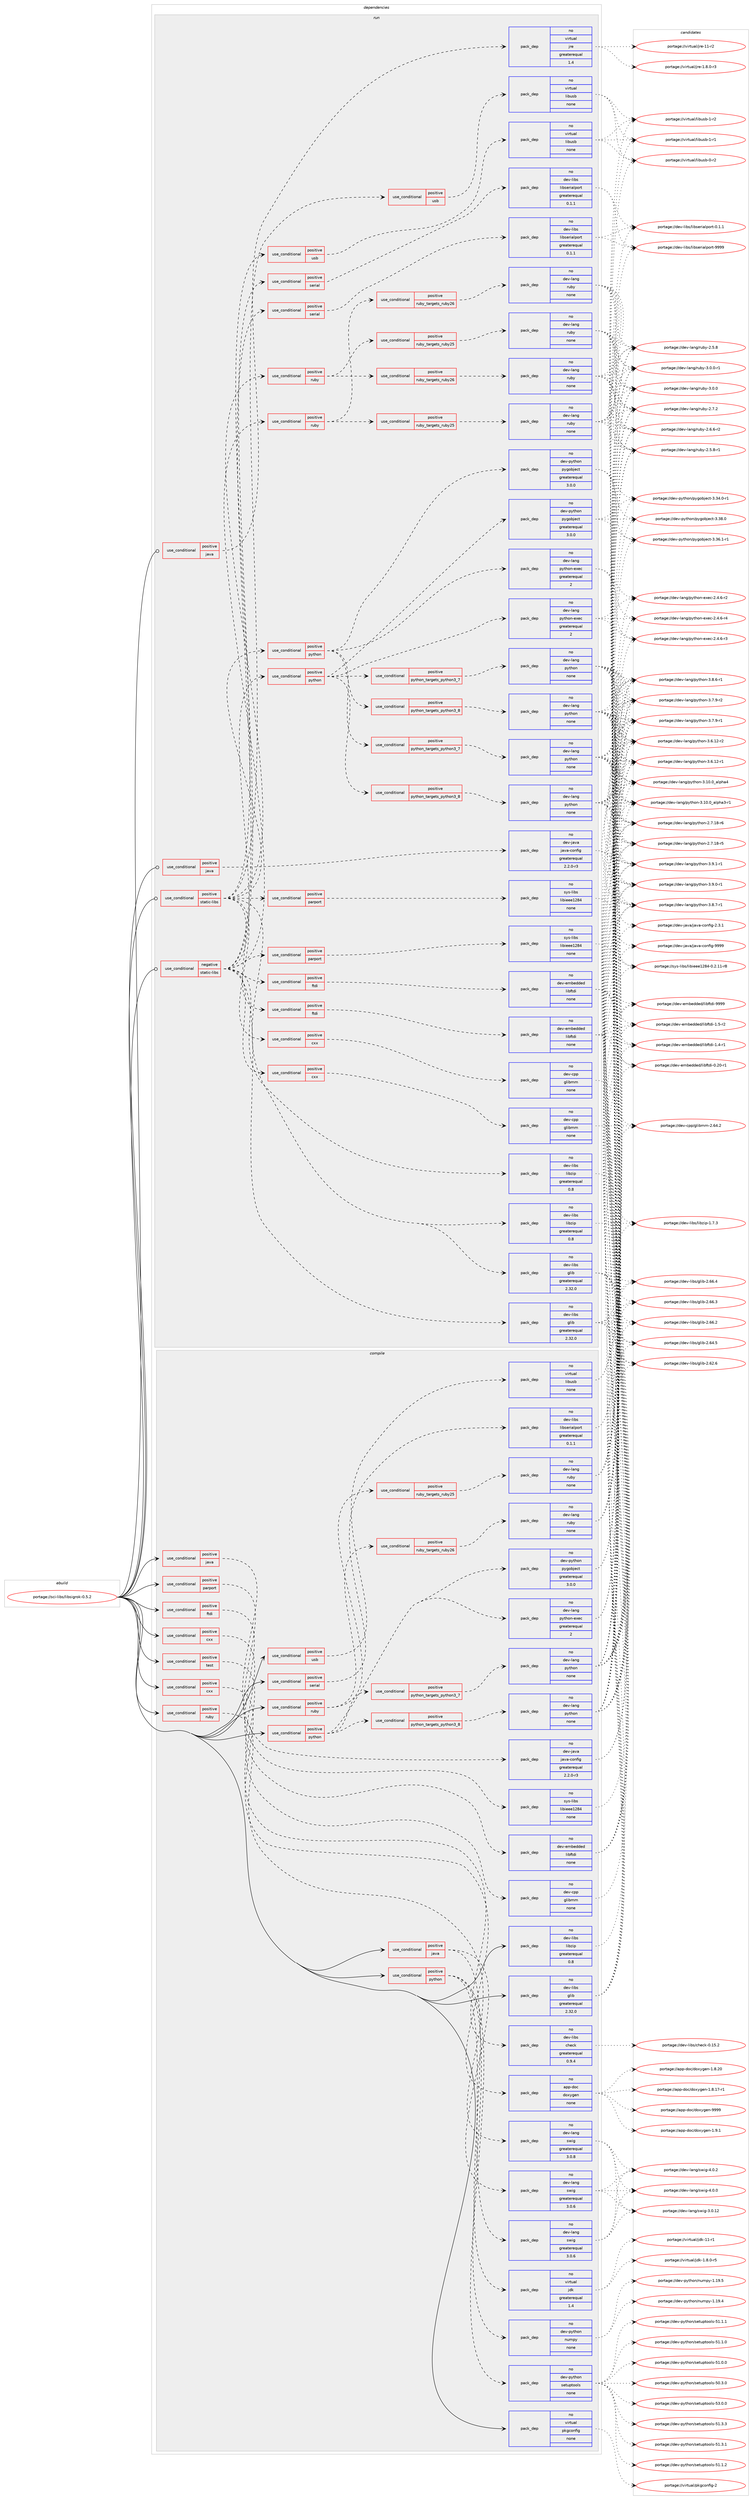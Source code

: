 digraph prolog {

# *************
# Graph options
# *************

newrank=true;
concentrate=true;
compound=true;
graph [rankdir=LR,fontname=Helvetica,fontsize=10,ranksep=1.5];#, ranksep=2.5, nodesep=0.2];
edge  [arrowhead=vee];
node  [fontname=Helvetica,fontsize=10];

# **********
# The ebuild
# **********

subgraph cluster_leftcol {
color=gray;
rank=same;
label=<<i>ebuild</i>>;
id [label="portage://sci-libs/libsigrok-0.5.2", color=red, width=4, href="../sci-libs/libsigrok-0.5.2.svg"];
}

# ****************
# The dependencies
# ****************

subgraph cluster_midcol {
color=gray;
label=<<i>dependencies</i>>;
subgraph cluster_compile {
fillcolor="#eeeeee";
style=filled;
label=<<i>compile</i>>;
subgraph cond5334 {
dependency17295 [label=<<TABLE BORDER="0" CELLBORDER="1" CELLSPACING="0" CELLPADDING="4"><TR><TD ROWSPAN="3" CELLPADDING="10">use_conditional</TD></TR><TR><TD>positive</TD></TR><TR><TD>cxx</TD></TR></TABLE>>, shape=none, color=red];
subgraph pack11825 {
dependency17296 [label=<<TABLE BORDER="0" CELLBORDER="1" CELLSPACING="0" CELLPADDING="4" WIDTH="220"><TR><TD ROWSPAN="6" CELLPADDING="30">pack_dep</TD></TR><TR><TD WIDTH="110">no</TD></TR><TR><TD>app-doc</TD></TR><TR><TD>doxygen</TD></TR><TR><TD>none</TD></TR><TR><TD></TD></TR></TABLE>>, shape=none, color=blue];
}
dependency17295:e -> dependency17296:w [weight=20,style="dashed",arrowhead="vee"];
}
id:e -> dependency17295:w [weight=20,style="solid",arrowhead="vee"];
subgraph cond5335 {
dependency17297 [label=<<TABLE BORDER="0" CELLBORDER="1" CELLSPACING="0" CELLPADDING="4"><TR><TD ROWSPAN="3" CELLPADDING="10">use_conditional</TD></TR><TR><TD>positive</TD></TR><TR><TD>cxx</TD></TR></TABLE>>, shape=none, color=red];
subgraph pack11826 {
dependency17298 [label=<<TABLE BORDER="0" CELLBORDER="1" CELLSPACING="0" CELLPADDING="4" WIDTH="220"><TR><TD ROWSPAN="6" CELLPADDING="30">pack_dep</TD></TR><TR><TD WIDTH="110">no</TD></TR><TR><TD>dev-cpp</TD></TR><TR><TD>glibmm</TD></TR><TR><TD>none</TD></TR><TR><TD></TD></TR></TABLE>>, shape=none, color=blue];
}
dependency17297:e -> dependency17298:w [weight=20,style="dashed",arrowhead="vee"];
}
id:e -> dependency17297:w [weight=20,style="solid",arrowhead="vee"];
subgraph cond5336 {
dependency17299 [label=<<TABLE BORDER="0" CELLBORDER="1" CELLSPACING="0" CELLPADDING="4"><TR><TD ROWSPAN="3" CELLPADDING="10">use_conditional</TD></TR><TR><TD>positive</TD></TR><TR><TD>ftdi</TD></TR></TABLE>>, shape=none, color=red];
subgraph pack11827 {
dependency17300 [label=<<TABLE BORDER="0" CELLBORDER="1" CELLSPACING="0" CELLPADDING="4" WIDTH="220"><TR><TD ROWSPAN="6" CELLPADDING="30">pack_dep</TD></TR><TR><TD WIDTH="110">no</TD></TR><TR><TD>dev-embedded</TD></TR><TR><TD>libftdi</TD></TR><TR><TD>none</TD></TR><TR><TD></TD></TR></TABLE>>, shape=none, color=blue];
}
dependency17299:e -> dependency17300:w [weight=20,style="dashed",arrowhead="vee"];
}
id:e -> dependency17299:w [weight=20,style="solid",arrowhead="vee"];
subgraph cond5337 {
dependency17301 [label=<<TABLE BORDER="0" CELLBORDER="1" CELLSPACING="0" CELLPADDING="4"><TR><TD ROWSPAN="3" CELLPADDING="10">use_conditional</TD></TR><TR><TD>positive</TD></TR><TR><TD>java</TD></TR></TABLE>>, shape=none, color=red];
subgraph pack11828 {
dependency17302 [label=<<TABLE BORDER="0" CELLBORDER="1" CELLSPACING="0" CELLPADDING="4" WIDTH="220"><TR><TD ROWSPAN="6" CELLPADDING="30">pack_dep</TD></TR><TR><TD WIDTH="110">no</TD></TR><TR><TD>dev-java</TD></TR><TR><TD>java-config</TD></TR><TR><TD>greaterequal</TD></TR><TR><TD>2.2.0-r3</TD></TR></TABLE>>, shape=none, color=blue];
}
dependency17301:e -> dependency17302:w [weight=20,style="dashed",arrowhead="vee"];
}
id:e -> dependency17301:w [weight=20,style="solid",arrowhead="vee"];
subgraph cond5338 {
dependency17303 [label=<<TABLE BORDER="0" CELLBORDER="1" CELLSPACING="0" CELLPADDING="4"><TR><TD ROWSPAN="3" CELLPADDING="10">use_conditional</TD></TR><TR><TD>positive</TD></TR><TR><TD>java</TD></TR></TABLE>>, shape=none, color=red];
subgraph pack11829 {
dependency17304 [label=<<TABLE BORDER="0" CELLBORDER="1" CELLSPACING="0" CELLPADDING="4" WIDTH="220"><TR><TD ROWSPAN="6" CELLPADDING="30">pack_dep</TD></TR><TR><TD WIDTH="110">no</TD></TR><TR><TD>dev-lang</TD></TR><TR><TD>swig</TD></TR><TR><TD>greaterequal</TD></TR><TR><TD>3.0.6</TD></TR></TABLE>>, shape=none, color=blue];
}
dependency17303:e -> dependency17304:w [weight=20,style="dashed",arrowhead="vee"];
subgraph pack11830 {
dependency17305 [label=<<TABLE BORDER="0" CELLBORDER="1" CELLSPACING="0" CELLPADDING="4" WIDTH="220"><TR><TD ROWSPAN="6" CELLPADDING="30">pack_dep</TD></TR><TR><TD WIDTH="110">no</TD></TR><TR><TD>virtual</TD></TR><TR><TD>jdk</TD></TR><TR><TD>greaterequal</TD></TR><TR><TD>1.4</TD></TR></TABLE>>, shape=none, color=blue];
}
dependency17303:e -> dependency17305:w [weight=20,style="dashed",arrowhead="vee"];
}
id:e -> dependency17303:w [weight=20,style="solid",arrowhead="vee"];
subgraph cond5339 {
dependency17306 [label=<<TABLE BORDER="0" CELLBORDER="1" CELLSPACING="0" CELLPADDING="4"><TR><TD ROWSPAN="3" CELLPADDING="10">use_conditional</TD></TR><TR><TD>positive</TD></TR><TR><TD>parport</TD></TR></TABLE>>, shape=none, color=red];
subgraph pack11831 {
dependency17307 [label=<<TABLE BORDER="0" CELLBORDER="1" CELLSPACING="0" CELLPADDING="4" WIDTH="220"><TR><TD ROWSPAN="6" CELLPADDING="30">pack_dep</TD></TR><TR><TD WIDTH="110">no</TD></TR><TR><TD>sys-libs</TD></TR><TR><TD>libieee1284</TD></TR><TR><TD>none</TD></TR><TR><TD></TD></TR></TABLE>>, shape=none, color=blue];
}
dependency17306:e -> dependency17307:w [weight=20,style="dashed",arrowhead="vee"];
}
id:e -> dependency17306:w [weight=20,style="solid",arrowhead="vee"];
subgraph cond5340 {
dependency17308 [label=<<TABLE BORDER="0" CELLBORDER="1" CELLSPACING="0" CELLPADDING="4"><TR><TD ROWSPAN="3" CELLPADDING="10">use_conditional</TD></TR><TR><TD>positive</TD></TR><TR><TD>python</TD></TR></TABLE>>, shape=none, color=red];
subgraph cond5341 {
dependency17309 [label=<<TABLE BORDER="0" CELLBORDER="1" CELLSPACING="0" CELLPADDING="4"><TR><TD ROWSPAN="3" CELLPADDING="10">use_conditional</TD></TR><TR><TD>positive</TD></TR><TR><TD>python_targets_python3_7</TD></TR></TABLE>>, shape=none, color=red];
subgraph pack11832 {
dependency17310 [label=<<TABLE BORDER="0" CELLBORDER="1" CELLSPACING="0" CELLPADDING="4" WIDTH="220"><TR><TD ROWSPAN="6" CELLPADDING="30">pack_dep</TD></TR><TR><TD WIDTH="110">no</TD></TR><TR><TD>dev-lang</TD></TR><TR><TD>python</TD></TR><TR><TD>none</TD></TR><TR><TD></TD></TR></TABLE>>, shape=none, color=blue];
}
dependency17309:e -> dependency17310:w [weight=20,style="dashed",arrowhead="vee"];
}
dependency17308:e -> dependency17309:w [weight=20,style="dashed",arrowhead="vee"];
subgraph cond5342 {
dependency17311 [label=<<TABLE BORDER="0" CELLBORDER="1" CELLSPACING="0" CELLPADDING="4"><TR><TD ROWSPAN="3" CELLPADDING="10">use_conditional</TD></TR><TR><TD>positive</TD></TR><TR><TD>python_targets_python3_8</TD></TR></TABLE>>, shape=none, color=red];
subgraph pack11833 {
dependency17312 [label=<<TABLE BORDER="0" CELLBORDER="1" CELLSPACING="0" CELLPADDING="4" WIDTH="220"><TR><TD ROWSPAN="6" CELLPADDING="30">pack_dep</TD></TR><TR><TD WIDTH="110">no</TD></TR><TR><TD>dev-lang</TD></TR><TR><TD>python</TD></TR><TR><TD>none</TD></TR><TR><TD></TD></TR></TABLE>>, shape=none, color=blue];
}
dependency17311:e -> dependency17312:w [weight=20,style="dashed",arrowhead="vee"];
}
dependency17308:e -> dependency17311:w [weight=20,style="dashed",arrowhead="vee"];
subgraph pack11834 {
dependency17313 [label=<<TABLE BORDER="0" CELLBORDER="1" CELLSPACING="0" CELLPADDING="4" WIDTH="220"><TR><TD ROWSPAN="6" CELLPADDING="30">pack_dep</TD></TR><TR><TD WIDTH="110">no</TD></TR><TR><TD>dev-lang</TD></TR><TR><TD>python-exec</TD></TR><TR><TD>greaterequal</TD></TR><TR><TD>2</TD></TR></TABLE>>, shape=none, color=blue];
}
dependency17308:e -> dependency17313:w [weight=20,style="dashed",arrowhead="vee"];
subgraph pack11835 {
dependency17314 [label=<<TABLE BORDER="0" CELLBORDER="1" CELLSPACING="0" CELLPADDING="4" WIDTH="220"><TR><TD ROWSPAN="6" CELLPADDING="30">pack_dep</TD></TR><TR><TD WIDTH="110">no</TD></TR><TR><TD>dev-python</TD></TR><TR><TD>pygobject</TD></TR><TR><TD>greaterequal</TD></TR><TR><TD>3.0.0</TD></TR></TABLE>>, shape=none, color=blue];
}
dependency17308:e -> dependency17314:w [weight=20,style="dashed",arrowhead="vee"];
}
id:e -> dependency17308:w [weight=20,style="solid",arrowhead="vee"];
subgraph cond5343 {
dependency17315 [label=<<TABLE BORDER="0" CELLBORDER="1" CELLSPACING="0" CELLPADDING="4"><TR><TD ROWSPAN="3" CELLPADDING="10">use_conditional</TD></TR><TR><TD>positive</TD></TR><TR><TD>python</TD></TR></TABLE>>, shape=none, color=red];
subgraph pack11836 {
dependency17316 [label=<<TABLE BORDER="0" CELLBORDER="1" CELLSPACING="0" CELLPADDING="4" WIDTH="220"><TR><TD ROWSPAN="6" CELLPADDING="30">pack_dep</TD></TR><TR><TD WIDTH="110">no</TD></TR><TR><TD>dev-lang</TD></TR><TR><TD>swig</TD></TR><TR><TD>greaterequal</TD></TR><TR><TD>3.0.6</TD></TR></TABLE>>, shape=none, color=blue];
}
dependency17315:e -> dependency17316:w [weight=20,style="dashed",arrowhead="vee"];
subgraph pack11837 {
dependency17317 [label=<<TABLE BORDER="0" CELLBORDER="1" CELLSPACING="0" CELLPADDING="4" WIDTH="220"><TR><TD ROWSPAN="6" CELLPADDING="30">pack_dep</TD></TR><TR><TD WIDTH="110">no</TD></TR><TR><TD>dev-python</TD></TR><TR><TD>numpy</TD></TR><TR><TD>none</TD></TR><TR><TD></TD></TR></TABLE>>, shape=none, color=blue];
}
dependency17315:e -> dependency17317:w [weight=20,style="dashed",arrowhead="vee"];
subgraph pack11838 {
dependency17318 [label=<<TABLE BORDER="0" CELLBORDER="1" CELLSPACING="0" CELLPADDING="4" WIDTH="220"><TR><TD ROWSPAN="6" CELLPADDING="30">pack_dep</TD></TR><TR><TD WIDTH="110">no</TD></TR><TR><TD>dev-python</TD></TR><TR><TD>setuptools</TD></TR><TR><TD>none</TD></TR><TR><TD></TD></TR></TABLE>>, shape=none, color=blue];
}
dependency17315:e -> dependency17318:w [weight=20,style="dashed",arrowhead="vee"];
}
id:e -> dependency17315:w [weight=20,style="solid",arrowhead="vee"];
subgraph cond5344 {
dependency17319 [label=<<TABLE BORDER="0" CELLBORDER="1" CELLSPACING="0" CELLPADDING="4"><TR><TD ROWSPAN="3" CELLPADDING="10">use_conditional</TD></TR><TR><TD>positive</TD></TR><TR><TD>ruby</TD></TR></TABLE>>, shape=none, color=red];
subgraph cond5345 {
dependency17320 [label=<<TABLE BORDER="0" CELLBORDER="1" CELLSPACING="0" CELLPADDING="4"><TR><TD ROWSPAN="3" CELLPADDING="10">use_conditional</TD></TR><TR><TD>positive</TD></TR><TR><TD>ruby_targets_ruby26</TD></TR></TABLE>>, shape=none, color=red];
subgraph pack11839 {
dependency17321 [label=<<TABLE BORDER="0" CELLBORDER="1" CELLSPACING="0" CELLPADDING="4" WIDTH="220"><TR><TD ROWSPAN="6" CELLPADDING="30">pack_dep</TD></TR><TR><TD WIDTH="110">no</TD></TR><TR><TD>dev-lang</TD></TR><TR><TD>ruby</TD></TR><TR><TD>none</TD></TR><TR><TD></TD></TR></TABLE>>, shape=none, color=blue];
}
dependency17320:e -> dependency17321:w [weight=20,style="dashed",arrowhead="vee"];
}
dependency17319:e -> dependency17320:w [weight=20,style="dashed",arrowhead="vee"];
subgraph cond5346 {
dependency17322 [label=<<TABLE BORDER="0" CELLBORDER="1" CELLSPACING="0" CELLPADDING="4"><TR><TD ROWSPAN="3" CELLPADDING="10">use_conditional</TD></TR><TR><TD>positive</TD></TR><TR><TD>ruby_targets_ruby25</TD></TR></TABLE>>, shape=none, color=red];
subgraph pack11840 {
dependency17323 [label=<<TABLE BORDER="0" CELLBORDER="1" CELLSPACING="0" CELLPADDING="4" WIDTH="220"><TR><TD ROWSPAN="6" CELLPADDING="30">pack_dep</TD></TR><TR><TD WIDTH="110">no</TD></TR><TR><TD>dev-lang</TD></TR><TR><TD>ruby</TD></TR><TR><TD>none</TD></TR><TR><TD></TD></TR></TABLE>>, shape=none, color=blue];
}
dependency17322:e -> dependency17323:w [weight=20,style="dashed",arrowhead="vee"];
}
dependency17319:e -> dependency17322:w [weight=20,style="dashed",arrowhead="vee"];
}
id:e -> dependency17319:w [weight=20,style="solid",arrowhead="vee"];
subgraph cond5347 {
dependency17324 [label=<<TABLE BORDER="0" CELLBORDER="1" CELLSPACING="0" CELLPADDING="4"><TR><TD ROWSPAN="3" CELLPADDING="10">use_conditional</TD></TR><TR><TD>positive</TD></TR><TR><TD>ruby</TD></TR></TABLE>>, shape=none, color=red];
subgraph pack11841 {
dependency17325 [label=<<TABLE BORDER="0" CELLBORDER="1" CELLSPACING="0" CELLPADDING="4" WIDTH="220"><TR><TD ROWSPAN="6" CELLPADDING="30">pack_dep</TD></TR><TR><TD WIDTH="110">no</TD></TR><TR><TD>dev-lang</TD></TR><TR><TD>swig</TD></TR><TR><TD>greaterequal</TD></TR><TR><TD>3.0.8</TD></TR></TABLE>>, shape=none, color=blue];
}
dependency17324:e -> dependency17325:w [weight=20,style="dashed",arrowhead="vee"];
}
id:e -> dependency17324:w [weight=20,style="solid",arrowhead="vee"];
subgraph cond5348 {
dependency17326 [label=<<TABLE BORDER="0" CELLBORDER="1" CELLSPACING="0" CELLPADDING="4"><TR><TD ROWSPAN="3" CELLPADDING="10">use_conditional</TD></TR><TR><TD>positive</TD></TR><TR><TD>serial</TD></TR></TABLE>>, shape=none, color=red];
subgraph pack11842 {
dependency17327 [label=<<TABLE BORDER="0" CELLBORDER="1" CELLSPACING="0" CELLPADDING="4" WIDTH="220"><TR><TD ROWSPAN="6" CELLPADDING="30">pack_dep</TD></TR><TR><TD WIDTH="110">no</TD></TR><TR><TD>dev-libs</TD></TR><TR><TD>libserialport</TD></TR><TR><TD>greaterequal</TD></TR><TR><TD>0.1.1</TD></TR></TABLE>>, shape=none, color=blue];
}
dependency17326:e -> dependency17327:w [weight=20,style="dashed",arrowhead="vee"];
}
id:e -> dependency17326:w [weight=20,style="solid",arrowhead="vee"];
subgraph cond5349 {
dependency17328 [label=<<TABLE BORDER="0" CELLBORDER="1" CELLSPACING="0" CELLPADDING="4"><TR><TD ROWSPAN="3" CELLPADDING="10">use_conditional</TD></TR><TR><TD>positive</TD></TR><TR><TD>test</TD></TR></TABLE>>, shape=none, color=red];
subgraph pack11843 {
dependency17329 [label=<<TABLE BORDER="0" CELLBORDER="1" CELLSPACING="0" CELLPADDING="4" WIDTH="220"><TR><TD ROWSPAN="6" CELLPADDING="30">pack_dep</TD></TR><TR><TD WIDTH="110">no</TD></TR><TR><TD>dev-libs</TD></TR><TR><TD>check</TD></TR><TR><TD>greaterequal</TD></TR><TR><TD>0.9.4</TD></TR></TABLE>>, shape=none, color=blue];
}
dependency17328:e -> dependency17329:w [weight=20,style="dashed",arrowhead="vee"];
}
id:e -> dependency17328:w [weight=20,style="solid",arrowhead="vee"];
subgraph cond5350 {
dependency17330 [label=<<TABLE BORDER="0" CELLBORDER="1" CELLSPACING="0" CELLPADDING="4"><TR><TD ROWSPAN="3" CELLPADDING="10">use_conditional</TD></TR><TR><TD>positive</TD></TR><TR><TD>usb</TD></TR></TABLE>>, shape=none, color=red];
subgraph pack11844 {
dependency17331 [label=<<TABLE BORDER="0" CELLBORDER="1" CELLSPACING="0" CELLPADDING="4" WIDTH="220"><TR><TD ROWSPAN="6" CELLPADDING="30">pack_dep</TD></TR><TR><TD WIDTH="110">no</TD></TR><TR><TD>virtual</TD></TR><TR><TD>libusb</TD></TR><TR><TD>none</TD></TR><TR><TD></TD></TR></TABLE>>, shape=none, color=blue];
}
dependency17330:e -> dependency17331:w [weight=20,style="dashed",arrowhead="vee"];
}
id:e -> dependency17330:w [weight=20,style="solid",arrowhead="vee"];
subgraph pack11845 {
dependency17332 [label=<<TABLE BORDER="0" CELLBORDER="1" CELLSPACING="0" CELLPADDING="4" WIDTH="220"><TR><TD ROWSPAN="6" CELLPADDING="30">pack_dep</TD></TR><TR><TD WIDTH="110">no</TD></TR><TR><TD>dev-libs</TD></TR><TR><TD>glib</TD></TR><TR><TD>greaterequal</TD></TR><TR><TD>2.32.0</TD></TR></TABLE>>, shape=none, color=blue];
}
id:e -> dependency17332:w [weight=20,style="solid",arrowhead="vee"];
subgraph pack11846 {
dependency17333 [label=<<TABLE BORDER="0" CELLBORDER="1" CELLSPACING="0" CELLPADDING="4" WIDTH="220"><TR><TD ROWSPAN="6" CELLPADDING="30">pack_dep</TD></TR><TR><TD WIDTH="110">no</TD></TR><TR><TD>dev-libs</TD></TR><TR><TD>libzip</TD></TR><TR><TD>greaterequal</TD></TR><TR><TD>0.8</TD></TR></TABLE>>, shape=none, color=blue];
}
id:e -> dependency17333:w [weight=20,style="solid",arrowhead="vee"];
subgraph pack11847 {
dependency17334 [label=<<TABLE BORDER="0" CELLBORDER="1" CELLSPACING="0" CELLPADDING="4" WIDTH="220"><TR><TD ROWSPAN="6" CELLPADDING="30">pack_dep</TD></TR><TR><TD WIDTH="110">no</TD></TR><TR><TD>virtual</TD></TR><TR><TD>pkgconfig</TD></TR><TR><TD>none</TD></TR><TR><TD></TD></TR></TABLE>>, shape=none, color=blue];
}
id:e -> dependency17334:w [weight=20,style="solid",arrowhead="vee"];
}
subgraph cluster_compileandrun {
fillcolor="#eeeeee";
style=filled;
label=<<i>compile and run</i>>;
}
subgraph cluster_run {
fillcolor="#eeeeee";
style=filled;
label=<<i>run</i>>;
subgraph cond5351 {
dependency17335 [label=<<TABLE BORDER="0" CELLBORDER="1" CELLSPACING="0" CELLPADDING="4"><TR><TD ROWSPAN="3" CELLPADDING="10">use_conditional</TD></TR><TR><TD>negative</TD></TR><TR><TD>static-libs</TD></TR></TABLE>>, shape=none, color=red];
subgraph pack11848 {
dependency17336 [label=<<TABLE BORDER="0" CELLBORDER="1" CELLSPACING="0" CELLPADDING="4" WIDTH="220"><TR><TD ROWSPAN="6" CELLPADDING="30">pack_dep</TD></TR><TR><TD WIDTH="110">no</TD></TR><TR><TD>dev-libs</TD></TR><TR><TD>glib</TD></TR><TR><TD>greaterequal</TD></TR><TR><TD>2.32.0</TD></TR></TABLE>>, shape=none, color=blue];
}
dependency17335:e -> dependency17336:w [weight=20,style="dashed",arrowhead="vee"];
subgraph pack11849 {
dependency17337 [label=<<TABLE BORDER="0" CELLBORDER="1" CELLSPACING="0" CELLPADDING="4" WIDTH="220"><TR><TD ROWSPAN="6" CELLPADDING="30">pack_dep</TD></TR><TR><TD WIDTH="110">no</TD></TR><TR><TD>dev-libs</TD></TR><TR><TD>libzip</TD></TR><TR><TD>greaterequal</TD></TR><TR><TD>0.8</TD></TR></TABLE>>, shape=none, color=blue];
}
dependency17335:e -> dependency17337:w [weight=20,style="dashed",arrowhead="vee"];
subgraph cond5352 {
dependency17338 [label=<<TABLE BORDER="0" CELLBORDER="1" CELLSPACING="0" CELLPADDING="4"><TR><TD ROWSPAN="3" CELLPADDING="10">use_conditional</TD></TR><TR><TD>positive</TD></TR><TR><TD>cxx</TD></TR></TABLE>>, shape=none, color=red];
subgraph pack11850 {
dependency17339 [label=<<TABLE BORDER="0" CELLBORDER="1" CELLSPACING="0" CELLPADDING="4" WIDTH="220"><TR><TD ROWSPAN="6" CELLPADDING="30">pack_dep</TD></TR><TR><TD WIDTH="110">no</TD></TR><TR><TD>dev-cpp</TD></TR><TR><TD>glibmm</TD></TR><TR><TD>none</TD></TR><TR><TD></TD></TR></TABLE>>, shape=none, color=blue];
}
dependency17338:e -> dependency17339:w [weight=20,style="dashed",arrowhead="vee"];
}
dependency17335:e -> dependency17338:w [weight=20,style="dashed",arrowhead="vee"];
subgraph cond5353 {
dependency17340 [label=<<TABLE BORDER="0" CELLBORDER="1" CELLSPACING="0" CELLPADDING="4"><TR><TD ROWSPAN="3" CELLPADDING="10">use_conditional</TD></TR><TR><TD>positive</TD></TR><TR><TD>ftdi</TD></TR></TABLE>>, shape=none, color=red];
subgraph pack11851 {
dependency17341 [label=<<TABLE BORDER="0" CELLBORDER="1" CELLSPACING="0" CELLPADDING="4" WIDTH="220"><TR><TD ROWSPAN="6" CELLPADDING="30">pack_dep</TD></TR><TR><TD WIDTH="110">no</TD></TR><TR><TD>dev-embedded</TD></TR><TR><TD>libftdi</TD></TR><TR><TD>none</TD></TR><TR><TD></TD></TR></TABLE>>, shape=none, color=blue];
}
dependency17340:e -> dependency17341:w [weight=20,style="dashed",arrowhead="vee"];
}
dependency17335:e -> dependency17340:w [weight=20,style="dashed",arrowhead="vee"];
subgraph cond5354 {
dependency17342 [label=<<TABLE BORDER="0" CELLBORDER="1" CELLSPACING="0" CELLPADDING="4"><TR><TD ROWSPAN="3" CELLPADDING="10">use_conditional</TD></TR><TR><TD>positive</TD></TR><TR><TD>parport</TD></TR></TABLE>>, shape=none, color=red];
subgraph pack11852 {
dependency17343 [label=<<TABLE BORDER="0" CELLBORDER="1" CELLSPACING="0" CELLPADDING="4" WIDTH="220"><TR><TD ROWSPAN="6" CELLPADDING="30">pack_dep</TD></TR><TR><TD WIDTH="110">no</TD></TR><TR><TD>sys-libs</TD></TR><TR><TD>libieee1284</TD></TR><TR><TD>none</TD></TR><TR><TD></TD></TR></TABLE>>, shape=none, color=blue];
}
dependency17342:e -> dependency17343:w [weight=20,style="dashed",arrowhead="vee"];
}
dependency17335:e -> dependency17342:w [weight=20,style="dashed",arrowhead="vee"];
subgraph cond5355 {
dependency17344 [label=<<TABLE BORDER="0" CELLBORDER="1" CELLSPACING="0" CELLPADDING="4"><TR><TD ROWSPAN="3" CELLPADDING="10">use_conditional</TD></TR><TR><TD>positive</TD></TR><TR><TD>python</TD></TR></TABLE>>, shape=none, color=red];
subgraph cond5356 {
dependency17345 [label=<<TABLE BORDER="0" CELLBORDER="1" CELLSPACING="0" CELLPADDING="4"><TR><TD ROWSPAN="3" CELLPADDING="10">use_conditional</TD></TR><TR><TD>positive</TD></TR><TR><TD>python_targets_python3_7</TD></TR></TABLE>>, shape=none, color=red];
subgraph pack11853 {
dependency17346 [label=<<TABLE BORDER="0" CELLBORDER="1" CELLSPACING="0" CELLPADDING="4" WIDTH="220"><TR><TD ROWSPAN="6" CELLPADDING="30">pack_dep</TD></TR><TR><TD WIDTH="110">no</TD></TR><TR><TD>dev-lang</TD></TR><TR><TD>python</TD></TR><TR><TD>none</TD></TR><TR><TD></TD></TR></TABLE>>, shape=none, color=blue];
}
dependency17345:e -> dependency17346:w [weight=20,style="dashed",arrowhead="vee"];
}
dependency17344:e -> dependency17345:w [weight=20,style="dashed",arrowhead="vee"];
subgraph cond5357 {
dependency17347 [label=<<TABLE BORDER="0" CELLBORDER="1" CELLSPACING="0" CELLPADDING="4"><TR><TD ROWSPAN="3" CELLPADDING="10">use_conditional</TD></TR><TR><TD>positive</TD></TR><TR><TD>python_targets_python3_8</TD></TR></TABLE>>, shape=none, color=red];
subgraph pack11854 {
dependency17348 [label=<<TABLE BORDER="0" CELLBORDER="1" CELLSPACING="0" CELLPADDING="4" WIDTH="220"><TR><TD ROWSPAN="6" CELLPADDING="30">pack_dep</TD></TR><TR><TD WIDTH="110">no</TD></TR><TR><TD>dev-lang</TD></TR><TR><TD>python</TD></TR><TR><TD>none</TD></TR><TR><TD></TD></TR></TABLE>>, shape=none, color=blue];
}
dependency17347:e -> dependency17348:w [weight=20,style="dashed",arrowhead="vee"];
}
dependency17344:e -> dependency17347:w [weight=20,style="dashed",arrowhead="vee"];
subgraph pack11855 {
dependency17349 [label=<<TABLE BORDER="0" CELLBORDER="1" CELLSPACING="0" CELLPADDING="4" WIDTH="220"><TR><TD ROWSPAN="6" CELLPADDING="30">pack_dep</TD></TR><TR><TD WIDTH="110">no</TD></TR><TR><TD>dev-lang</TD></TR><TR><TD>python-exec</TD></TR><TR><TD>greaterequal</TD></TR><TR><TD>2</TD></TR></TABLE>>, shape=none, color=blue];
}
dependency17344:e -> dependency17349:w [weight=20,style="dashed",arrowhead="vee"];
subgraph pack11856 {
dependency17350 [label=<<TABLE BORDER="0" CELLBORDER="1" CELLSPACING="0" CELLPADDING="4" WIDTH="220"><TR><TD ROWSPAN="6" CELLPADDING="30">pack_dep</TD></TR><TR><TD WIDTH="110">no</TD></TR><TR><TD>dev-python</TD></TR><TR><TD>pygobject</TD></TR><TR><TD>greaterequal</TD></TR><TR><TD>3.0.0</TD></TR></TABLE>>, shape=none, color=blue];
}
dependency17344:e -> dependency17350:w [weight=20,style="dashed",arrowhead="vee"];
}
dependency17335:e -> dependency17344:w [weight=20,style="dashed",arrowhead="vee"];
subgraph cond5358 {
dependency17351 [label=<<TABLE BORDER="0" CELLBORDER="1" CELLSPACING="0" CELLPADDING="4"><TR><TD ROWSPAN="3" CELLPADDING="10">use_conditional</TD></TR><TR><TD>positive</TD></TR><TR><TD>ruby</TD></TR></TABLE>>, shape=none, color=red];
subgraph cond5359 {
dependency17352 [label=<<TABLE BORDER="0" CELLBORDER="1" CELLSPACING="0" CELLPADDING="4"><TR><TD ROWSPAN="3" CELLPADDING="10">use_conditional</TD></TR><TR><TD>positive</TD></TR><TR><TD>ruby_targets_ruby26</TD></TR></TABLE>>, shape=none, color=red];
subgraph pack11857 {
dependency17353 [label=<<TABLE BORDER="0" CELLBORDER="1" CELLSPACING="0" CELLPADDING="4" WIDTH="220"><TR><TD ROWSPAN="6" CELLPADDING="30">pack_dep</TD></TR><TR><TD WIDTH="110">no</TD></TR><TR><TD>dev-lang</TD></TR><TR><TD>ruby</TD></TR><TR><TD>none</TD></TR><TR><TD></TD></TR></TABLE>>, shape=none, color=blue];
}
dependency17352:e -> dependency17353:w [weight=20,style="dashed",arrowhead="vee"];
}
dependency17351:e -> dependency17352:w [weight=20,style="dashed",arrowhead="vee"];
subgraph cond5360 {
dependency17354 [label=<<TABLE BORDER="0" CELLBORDER="1" CELLSPACING="0" CELLPADDING="4"><TR><TD ROWSPAN="3" CELLPADDING="10">use_conditional</TD></TR><TR><TD>positive</TD></TR><TR><TD>ruby_targets_ruby25</TD></TR></TABLE>>, shape=none, color=red];
subgraph pack11858 {
dependency17355 [label=<<TABLE BORDER="0" CELLBORDER="1" CELLSPACING="0" CELLPADDING="4" WIDTH="220"><TR><TD ROWSPAN="6" CELLPADDING="30">pack_dep</TD></TR><TR><TD WIDTH="110">no</TD></TR><TR><TD>dev-lang</TD></TR><TR><TD>ruby</TD></TR><TR><TD>none</TD></TR><TR><TD></TD></TR></TABLE>>, shape=none, color=blue];
}
dependency17354:e -> dependency17355:w [weight=20,style="dashed",arrowhead="vee"];
}
dependency17351:e -> dependency17354:w [weight=20,style="dashed",arrowhead="vee"];
}
dependency17335:e -> dependency17351:w [weight=20,style="dashed",arrowhead="vee"];
subgraph cond5361 {
dependency17356 [label=<<TABLE BORDER="0" CELLBORDER="1" CELLSPACING="0" CELLPADDING="4"><TR><TD ROWSPAN="3" CELLPADDING="10">use_conditional</TD></TR><TR><TD>positive</TD></TR><TR><TD>serial</TD></TR></TABLE>>, shape=none, color=red];
subgraph pack11859 {
dependency17357 [label=<<TABLE BORDER="0" CELLBORDER="1" CELLSPACING="0" CELLPADDING="4" WIDTH="220"><TR><TD ROWSPAN="6" CELLPADDING="30">pack_dep</TD></TR><TR><TD WIDTH="110">no</TD></TR><TR><TD>dev-libs</TD></TR><TR><TD>libserialport</TD></TR><TR><TD>greaterequal</TD></TR><TR><TD>0.1.1</TD></TR></TABLE>>, shape=none, color=blue];
}
dependency17356:e -> dependency17357:w [weight=20,style="dashed",arrowhead="vee"];
}
dependency17335:e -> dependency17356:w [weight=20,style="dashed",arrowhead="vee"];
subgraph cond5362 {
dependency17358 [label=<<TABLE BORDER="0" CELLBORDER="1" CELLSPACING="0" CELLPADDING="4"><TR><TD ROWSPAN="3" CELLPADDING="10">use_conditional</TD></TR><TR><TD>positive</TD></TR><TR><TD>usb</TD></TR></TABLE>>, shape=none, color=red];
subgraph pack11860 {
dependency17359 [label=<<TABLE BORDER="0" CELLBORDER="1" CELLSPACING="0" CELLPADDING="4" WIDTH="220"><TR><TD ROWSPAN="6" CELLPADDING="30">pack_dep</TD></TR><TR><TD WIDTH="110">no</TD></TR><TR><TD>virtual</TD></TR><TR><TD>libusb</TD></TR><TR><TD>none</TD></TR><TR><TD></TD></TR></TABLE>>, shape=none, color=blue];
}
dependency17358:e -> dependency17359:w [weight=20,style="dashed",arrowhead="vee"];
}
dependency17335:e -> dependency17358:w [weight=20,style="dashed",arrowhead="vee"];
}
id:e -> dependency17335:w [weight=20,style="solid",arrowhead="odot"];
subgraph cond5363 {
dependency17360 [label=<<TABLE BORDER="0" CELLBORDER="1" CELLSPACING="0" CELLPADDING="4"><TR><TD ROWSPAN="3" CELLPADDING="10">use_conditional</TD></TR><TR><TD>positive</TD></TR><TR><TD>java</TD></TR></TABLE>>, shape=none, color=red];
subgraph pack11861 {
dependency17361 [label=<<TABLE BORDER="0" CELLBORDER="1" CELLSPACING="0" CELLPADDING="4" WIDTH="220"><TR><TD ROWSPAN="6" CELLPADDING="30">pack_dep</TD></TR><TR><TD WIDTH="110">no</TD></TR><TR><TD>dev-java</TD></TR><TR><TD>java-config</TD></TR><TR><TD>greaterequal</TD></TR><TR><TD>2.2.0-r3</TD></TR></TABLE>>, shape=none, color=blue];
}
dependency17360:e -> dependency17361:w [weight=20,style="dashed",arrowhead="vee"];
}
id:e -> dependency17360:w [weight=20,style="solid",arrowhead="odot"];
subgraph cond5364 {
dependency17362 [label=<<TABLE BORDER="0" CELLBORDER="1" CELLSPACING="0" CELLPADDING="4"><TR><TD ROWSPAN="3" CELLPADDING="10">use_conditional</TD></TR><TR><TD>positive</TD></TR><TR><TD>java</TD></TR></TABLE>>, shape=none, color=red];
subgraph pack11862 {
dependency17363 [label=<<TABLE BORDER="0" CELLBORDER="1" CELLSPACING="0" CELLPADDING="4" WIDTH="220"><TR><TD ROWSPAN="6" CELLPADDING="30">pack_dep</TD></TR><TR><TD WIDTH="110">no</TD></TR><TR><TD>virtual</TD></TR><TR><TD>jre</TD></TR><TR><TD>greaterequal</TD></TR><TR><TD>1.4</TD></TR></TABLE>>, shape=none, color=blue];
}
dependency17362:e -> dependency17363:w [weight=20,style="dashed",arrowhead="vee"];
}
id:e -> dependency17362:w [weight=20,style="solid",arrowhead="odot"];
subgraph cond5365 {
dependency17364 [label=<<TABLE BORDER="0" CELLBORDER="1" CELLSPACING="0" CELLPADDING="4"><TR><TD ROWSPAN="3" CELLPADDING="10">use_conditional</TD></TR><TR><TD>positive</TD></TR><TR><TD>static-libs</TD></TR></TABLE>>, shape=none, color=red];
subgraph pack11863 {
dependency17365 [label=<<TABLE BORDER="0" CELLBORDER="1" CELLSPACING="0" CELLPADDING="4" WIDTH="220"><TR><TD ROWSPAN="6" CELLPADDING="30">pack_dep</TD></TR><TR><TD WIDTH="110">no</TD></TR><TR><TD>dev-libs</TD></TR><TR><TD>glib</TD></TR><TR><TD>greaterequal</TD></TR><TR><TD>2.32.0</TD></TR></TABLE>>, shape=none, color=blue];
}
dependency17364:e -> dependency17365:w [weight=20,style="dashed",arrowhead="vee"];
subgraph pack11864 {
dependency17366 [label=<<TABLE BORDER="0" CELLBORDER="1" CELLSPACING="0" CELLPADDING="4" WIDTH="220"><TR><TD ROWSPAN="6" CELLPADDING="30">pack_dep</TD></TR><TR><TD WIDTH="110">no</TD></TR><TR><TD>dev-libs</TD></TR><TR><TD>libzip</TD></TR><TR><TD>greaterequal</TD></TR><TR><TD>0.8</TD></TR></TABLE>>, shape=none, color=blue];
}
dependency17364:e -> dependency17366:w [weight=20,style="dashed",arrowhead="vee"];
subgraph cond5366 {
dependency17367 [label=<<TABLE BORDER="0" CELLBORDER="1" CELLSPACING="0" CELLPADDING="4"><TR><TD ROWSPAN="3" CELLPADDING="10">use_conditional</TD></TR><TR><TD>positive</TD></TR><TR><TD>cxx</TD></TR></TABLE>>, shape=none, color=red];
subgraph pack11865 {
dependency17368 [label=<<TABLE BORDER="0" CELLBORDER="1" CELLSPACING="0" CELLPADDING="4" WIDTH="220"><TR><TD ROWSPAN="6" CELLPADDING="30">pack_dep</TD></TR><TR><TD WIDTH="110">no</TD></TR><TR><TD>dev-cpp</TD></TR><TR><TD>glibmm</TD></TR><TR><TD>none</TD></TR><TR><TD></TD></TR></TABLE>>, shape=none, color=blue];
}
dependency17367:e -> dependency17368:w [weight=20,style="dashed",arrowhead="vee"];
}
dependency17364:e -> dependency17367:w [weight=20,style="dashed",arrowhead="vee"];
subgraph cond5367 {
dependency17369 [label=<<TABLE BORDER="0" CELLBORDER="1" CELLSPACING="0" CELLPADDING="4"><TR><TD ROWSPAN="3" CELLPADDING="10">use_conditional</TD></TR><TR><TD>positive</TD></TR><TR><TD>ftdi</TD></TR></TABLE>>, shape=none, color=red];
subgraph pack11866 {
dependency17370 [label=<<TABLE BORDER="0" CELLBORDER="1" CELLSPACING="0" CELLPADDING="4" WIDTH="220"><TR><TD ROWSPAN="6" CELLPADDING="30">pack_dep</TD></TR><TR><TD WIDTH="110">no</TD></TR><TR><TD>dev-embedded</TD></TR><TR><TD>libftdi</TD></TR><TR><TD>none</TD></TR><TR><TD></TD></TR></TABLE>>, shape=none, color=blue];
}
dependency17369:e -> dependency17370:w [weight=20,style="dashed",arrowhead="vee"];
}
dependency17364:e -> dependency17369:w [weight=20,style="dashed",arrowhead="vee"];
subgraph cond5368 {
dependency17371 [label=<<TABLE BORDER="0" CELLBORDER="1" CELLSPACING="0" CELLPADDING="4"><TR><TD ROWSPAN="3" CELLPADDING="10">use_conditional</TD></TR><TR><TD>positive</TD></TR><TR><TD>parport</TD></TR></TABLE>>, shape=none, color=red];
subgraph pack11867 {
dependency17372 [label=<<TABLE BORDER="0" CELLBORDER="1" CELLSPACING="0" CELLPADDING="4" WIDTH="220"><TR><TD ROWSPAN="6" CELLPADDING="30">pack_dep</TD></TR><TR><TD WIDTH="110">no</TD></TR><TR><TD>sys-libs</TD></TR><TR><TD>libieee1284</TD></TR><TR><TD>none</TD></TR><TR><TD></TD></TR></TABLE>>, shape=none, color=blue];
}
dependency17371:e -> dependency17372:w [weight=20,style="dashed",arrowhead="vee"];
}
dependency17364:e -> dependency17371:w [weight=20,style="dashed",arrowhead="vee"];
subgraph cond5369 {
dependency17373 [label=<<TABLE BORDER="0" CELLBORDER="1" CELLSPACING="0" CELLPADDING="4"><TR><TD ROWSPAN="3" CELLPADDING="10">use_conditional</TD></TR><TR><TD>positive</TD></TR><TR><TD>python</TD></TR></TABLE>>, shape=none, color=red];
subgraph cond5370 {
dependency17374 [label=<<TABLE BORDER="0" CELLBORDER="1" CELLSPACING="0" CELLPADDING="4"><TR><TD ROWSPAN="3" CELLPADDING="10">use_conditional</TD></TR><TR><TD>positive</TD></TR><TR><TD>python_targets_python3_7</TD></TR></TABLE>>, shape=none, color=red];
subgraph pack11868 {
dependency17375 [label=<<TABLE BORDER="0" CELLBORDER="1" CELLSPACING="0" CELLPADDING="4" WIDTH="220"><TR><TD ROWSPAN="6" CELLPADDING="30">pack_dep</TD></TR><TR><TD WIDTH="110">no</TD></TR><TR><TD>dev-lang</TD></TR><TR><TD>python</TD></TR><TR><TD>none</TD></TR><TR><TD></TD></TR></TABLE>>, shape=none, color=blue];
}
dependency17374:e -> dependency17375:w [weight=20,style="dashed",arrowhead="vee"];
}
dependency17373:e -> dependency17374:w [weight=20,style="dashed",arrowhead="vee"];
subgraph cond5371 {
dependency17376 [label=<<TABLE BORDER="0" CELLBORDER="1" CELLSPACING="0" CELLPADDING="4"><TR><TD ROWSPAN="3" CELLPADDING="10">use_conditional</TD></TR><TR><TD>positive</TD></TR><TR><TD>python_targets_python3_8</TD></TR></TABLE>>, shape=none, color=red];
subgraph pack11869 {
dependency17377 [label=<<TABLE BORDER="0" CELLBORDER="1" CELLSPACING="0" CELLPADDING="4" WIDTH="220"><TR><TD ROWSPAN="6" CELLPADDING="30">pack_dep</TD></TR><TR><TD WIDTH="110">no</TD></TR><TR><TD>dev-lang</TD></TR><TR><TD>python</TD></TR><TR><TD>none</TD></TR><TR><TD></TD></TR></TABLE>>, shape=none, color=blue];
}
dependency17376:e -> dependency17377:w [weight=20,style="dashed",arrowhead="vee"];
}
dependency17373:e -> dependency17376:w [weight=20,style="dashed",arrowhead="vee"];
subgraph pack11870 {
dependency17378 [label=<<TABLE BORDER="0" CELLBORDER="1" CELLSPACING="0" CELLPADDING="4" WIDTH="220"><TR><TD ROWSPAN="6" CELLPADDING="30">pack_dep</TD></TR><TR><TD WIDTH="110">no</TD></TR><TR><TD>dev-lang</TD></TR><TR><TD>python-exec</TD></TR><TR><TD>greaterequal</TD></TR><TR><TD>2</TD></TR></TABLE>>, shape=none, color=blue];
}
dependency17373:e -> dependency17378:w [weight=20,style="dashed",arrowhead="vee"];
subgraph pack11871 {
dependency17379 [label=<<TABLE BORDER="0" CELLBORDER="1" CELLSPACING="0" CELLPADDING="4" WIDTH="220"><TR><TD ROWSPAN="6" CELLPADDING="30">pack_dep</TD></TR><TR><TD WIDTH="110">no</TD></TR><TR><TD>dev-python</TD></TR><TR><TD>pygobject</TD></TR><TR><TD>greaterequal</TD></TR><TR><TD>3.0.0</TD></TR></TABLE>>, shape=none, color=blue];
}
dependency17373:e -> dependency17379:w [weight=20,style="dashed",arrowhead="vee"];
}
dependency17364:e -> dependency17373:w [weight=20,style="dashed",arrowhead="vee"];
subgraph cond5372 {
dependency17380 [label=<<TABLE BORDER="0" CELLBORDER="1" CELLSPACING="0" CELLPADDING="4"><TR><TD ROWSPAN="3" CELLPADDING="10">use_conditional</TD></TR><TR><TD>positive</TD></TR><TR><TD>ruby</TD></TR></TABLE>>, shape=none, color=red];
subgraph cond5373 {
dependency17381 [label=<<TABLE BORDER="0" CELLBORDER="1" CELLSPACING="0" CELLPADDING="4"><TR><TD ROWSPAN="3" CELLPADDING="10">use_conditional</TD></TR><TR><TD>positive</TD></TR><TR><TD>ruby_targets_ruby26</TD></TR></TABLE>>, shape=none, color=red];
subgraph pack11872 {
dependency17382 [label=<<TABLE BORDER="0" CELLBORDER="1" CELLSPACING="0" CELLPADDING="4" WIDTH="220"><TR><TD ROWSPAN="6" CELLPADDING="30">pack_dep</TD></TR><TR><TD WIDTH="110">no</TD></TR><TR><TD>dev-lang</TD></TR><TR><TD>ruby</TD></TR><TR><TD>none</TD></TR><TR><TD></TD></TR></TABLE>>, shape=none, color=blue];
}
dependency17381:e -> dependency17382:w [weight=20,style="dashed",arrowhead="vee"];
}
dependency17380:e -> dependency17381:w [weight=20,style="dashed",arrowhead="vee"];
subgraph cond5374 {
dependency17383 [label=<<TABLE BORDER="0" CELLBORDER="1" CELLSPACING="0" CELLPADDING="4"><TR><TD ROWSPAN="3" CELLPADDING="10">use_conditional</TD></TR><TR><TD>positive</TD></TR><TR><TD>ruby_targets_ruby25</TD></TR></TABLE>>, shape=none, color=red];
subgraph pack11873 {
dependency17384 [label=<<TABLE BORDER="0" CELLBORDER="1" CELLSPACING="0" CELLPADDING="4" WIDTH="220"><TR><TD ROWSPAN="6" CELLPADDING="30">pack_dep</TD></TR><TR><TD WIDTH="110">no</TD></TR><TR><TD>dev-lang</TD></TR><TR><TD>ruby</TD></TR><TR><TD>none</TD></TR><TR><TD></TD></TR></TABLE>>, shape=none, color=blue];
}
dependency17383:e -> dependency17384:w [weight=20,style="dashed",arrowhead="vee"];
}
dependency17380:e -> dependency17383:w [weight=20,style="dashed",arrowhead="vee"];
}
dependency17364:e -> dependency17380:w [weight=20,style="dashed",arrowhead="vee"];
subgraph cond5375 {
dependency17385 [label=<<TABLE BORDER="0" CELLBORDER="1" CELLSPACING="0" CELLPADDING="4"><TR><TD ROWSPAN="3" CELLPADDING="10">use_conditional</TD></TR><TR><TD>positive</TD></TR><TR><TD>serial</TD></TR></TABLE>>, shape=none, color=red];
subgraph pack11874 {
dependency17386 [label=<<TABLE BORDER="0" CELLBORDER="1" CELLSPACING="0" CELLPADDING="4" WIDTH="220"><TR><TD ROWSPAN="6" CELLPADDING="30">pack_dep</TD></TR><TR><TD WIDTH="110">no</TD></TR><TR><TD>dev-libs</TD></TR><TR><TD>libserialport</TD></TR><TR><TD>greaterequal</TD></TR><TR><TD>0.1.1</TD></TR></TABLE>>, shape=none, color=blue];
}
dependency17385:e -> dependency17386:w [weight=20,style="dashed",arrowhead="vee"];
}
dependency17364:e -> dependency17385:w [weight=20,style="dashed",arrowhead="vee"];
subgraph cond5376 {
dependency17387 [label=<<TABLE BORDER="0" CELLBORDER="1" CELLSPACING="0" CELLPADDING="4"><TR><TD ROWSPAN="3" CELLPADDING="10">use_conditional</TD></TR><TR><TD>positive</TD></TR><TR><TD>usb</TD></TR></TABLE>>, shape=none, color=red];
subgraph pack11875 {
dependency17388 [label=<<TABLE BORDER="0" CELLBORDER="1" CELLSPACING="0" CELLPADDING="4" WIDTH="220"><TR><TD ROWSPAN="6" CELLPADDING="30">pack_dep</TD></TR><TR><TD WIDTH="110">no</TD></TR><TR><TD>virtual</TD></TR><TR><TD>libusb</TD></TR><TR><TD>none</TD></TR><TR><TD></TD></TR></TABLE>>, shape=none, color=blue];
}
dependency17387:e -> dependency17388:w [weight=20,style="dashed",arrowhead="vee"];
}
dependency17364:e -> dependency17387:w [weight=20,style="dashed",arrowhead="vee"];
}
id:e -> dependency17364:w [weight=20,style="solid",arrowhead="odot"];
}
}

# **************
# The candidates
# **************

subgraph cluster_choices {
rank=same;
color=gray;
label=<<i>candidates</i>>;

subgraph choice11825 {
color=black;
nodesep=1;
choice971121124510011199471001111201211031011104557575757 [label="portage://app-doc/doxygen-9999", color=red, width=4,href="../app-doc/doxygen-9999.svg"];
choice97112112451001119947100111120121103101110454946574649 [label="portage://app-doc/doxygen-1.9.1", color=red, width=4,href="../app-doc/doxygen-1.9.1.svg"];
choice9711211245100111994710011112012110310111045494656465048 [label="portage://app-doc/doxygen-1.8.20", color=red, width=4,href="../app-doc/doxygen-1.8.20.svg"];
choice97112112451001119947100111120121103101110454946564649554511449 [label="portage://app-doc/doxygen-1.8.17-r1", color=red, width=4,href="../app-doc/doxygen-1.8.17-r1.svg"];
dependency17296:e -> choice971121124510011199471001111201211031011104557575757:w [style=dotted,weight="100"];
dependency17296:e -> choice97112112451001119947100111120121103101110454946574649:w [style=dotted,weight="100"];
dependency17296:e -> choice9711211245100111994710011112012110310111045494656465048:w [style=dotted,weight="100"];
dependency17296:e -> choice97112112451001119947100111120121103101110454946564649554511449:w [style=dotted,weight="100"];
}
subgraph choice11826 {
color=black;
nodesep=1;
choice1001011184599112112471031081059810910945504654524650 [label="portage://dev-cpp/glibmm-2.64.2", color=red, width=4,href="../dev-cpp/glibmm-2.64.2.svg"];
dependency17298:e -> choice1001011184599112112471031081059810910945504654524650:w [style=dotted,weight="100"];
}
subgraph choice11827 {
color=black;
nodesep=1;
choice100101118451011099810110010010110047108105981021161001054557575757 [label="portage://dev-embedded/libftdi-9999", color=red, width=4,href="../dev-embedded/libftdi-9999.svg"];
choice10010111845101109981011001001011004710810598102116100105454946534511450 [label="portage://dev-embedded/libftdi-1.5-r2", color=red, width=4,href="../dev-embedded/libftdi-1.5-r2.svg"];
choice10010111845101109981011001001011004710810598102116100105454946524511449 [label="portage://dev-embedded/libftdi-1.4-r1", color=red, width=4,href="../dev-embedded/libftdi-1.4-r1.svg"];
choice1001011184510110998101100100101100471081059810211610010545484650484511449 [label="portage://dev-embedded/libftdi-0.20-r1", color=red, width=4,href="../dev-embedded/libftdi-0.20-r1.svg"];
dependency17300:e -> choice100101118451011099810110010010110047108105981021161001054557575757:w [style=dotted,weight="100"];
dependency17300:e -> choice10010111845101109981011001001011004710810598102116100105454946534511450:w [style=dotted,weight="100"];
dependency17300:e -> choice10010111845101109981011001001011004710810598102116100105454946524511449:w [style=dotted,weight="100"];
dependency17300:e -> choice1001011184510110998101100100101100471081059810211610010545484650484511449:w [style=dotted,weight="100"];
}
subgraph choice11828 {
color=black;
nodesep=1;
choice10010111845106971189747106971189745991111101021051034557575757 [label="portage://dev-java/java-config-9999", color=red, width=4,href="../dev-java/java-config-9999.svg"];
choice1001011184510697118974710697118974599111110102105103455046514649 [label="portage://dev-java/java-config-2.3.1", color=red, width=4,href="../dev-java/java-config-2.3.1.svg"];
dependency17302:e -> choice10010111845106971189747106971189745991111101021051034557575757:w [style=dotted,weight="100"];
dependency17302:e -> choice1001011184510697118974710697118974599111110102105103455046514649:w [style=dotted,weight="100"];
}
subgraph choice11829 {
color=black;
nodesep=1;
choice100101118451089711010347115119105103455246484650 [label="portage://dev-lang/swig-4.0.2", color=red, width=4,href="../dev-lang/swig-4.0.2.svg"];
choice100101118451089711010347115119105103455246484648 [label="portage://dev-lang/swig-4.0.0", color=red, width=4,href="../dev-lang/swig-4.0.0.svg"];
choice10010111845108971101034711511910510345514648464950 [label="portage://dev-lang/swig-3.0.12", color=red, width=4,href="../dev-lang/swig-3.0.12.svg"];
dependency17304:e -> choice100101118451089711010347115119105103455246484650:w [style=dotted,weight="100"];
dependency17304:e -> choice100101118451089711010347115119105103455246484648:w [style=dotted,weight="100"];
dependency17304:e -> choice10010111845108971101034711511910510345514648464950:w [style=dotted,weight="100"];
}
subgraph choice11830 {
color=black;
nodesep=1;
choice11810511411611797108471061001074549494511449 [label="portage://virtual/jdk-11-r1", color=red, width=4,href="../virtual/jdk-11-r1.svg"];
choice11810511411611797108471061001074549465646484511453 [label="portage://virtual/jdk-1.8.0-r5", color=red, width=4,href="../virtual/jdk-1.8.0-r5.svg"];
dependency17305:e -> choice11810511411611797108471061001074549494511449:w [style=dotted,weight="100"];
dependency17305:e -> choice11810511411611797108471061001074549465646484511453:w [style=dotted,weight="100"];
}
subgraph choice11831 {
color=black;
nodesep=1;
choice1151211154510810598115471081059810510110110149505652454846504649494511456 [label="portage://sys-libs/libieee1284-0.2.11-r8", color=red, width=4,href="../sys-libs/libieee1284-0.2.11-r8.svg"];
dependency17307:e -> choice1151211154510810598115471081059810510110110149505652454846504649494511456:w [style=dotted,weight="100"];
}
subgraph choice11832 {
color=black;
nodesep=1;
choice1001011184510897110103471121211161041111104551465746494511449 [label="portage://dev-lang/python-3.9.1-r1", color=red, width=4,href="../dev-lang/python-3.9.1-r1.svg"];
choice1001011184510897110103471121211161041111104551465746484511449 [label="portage://dev-lang/python-3.9.0-r1", color=red, width=4,href="../dev-lang/python-3.9.0-r1.svg"];
choice1001011184510897110103471121211161041111104551465646554511449 [label="portage://dev-lang/python-3.8.7-r1", color=red, width=4,href="../dev-lang/python-3.8.7-r1.svg"];
choice1001011184510897110103471121211161041111104551465646544511449 [label="portage://dev-lang/python-3.8.6-r1", color=red, width=4,href="../dev-lang/python-3.8.6-r1.svg"];
choice1001011184510897110103471121211161041111104551465546574511450 [label="portage://dev-lang/python-3.7.9-r2", color=red, width=4,href="../dev-lang/python-3.7.9-r2.svg"];
choice1001011184510897110103471121211161041111104551465546574511449 [label="portage://dev-lang/python-3.7.9-r1", color=red, width=4,href="../dev-lang/python-3.7.9-r1.svg"];
choice100101118451089711010347112121116104111110455146544649504511450 [label="portage://dev-lang/python-3.6.12-r2", color=red, width=4,href="../dev-lang/python-3.6.12-r2.svg"];
choice100101118451089711010347112121116104111110455146544649504511449 [label="portage://dev-lang/python-3.6.12-r1", color=red, width=4,href="../dev-lang/python-3.6.12-r1.svg"];
choice1001011184510897110103471121211161041111104551464948464895971081121049752 [label="portage://dev-lang/python-3.10.0_alpha4", color=red, width=4,href="../dev-lang/python-3.10.0_alpha4.svg"];
choice10010111845108971101034711212111610411111045514649484648959710811210497514511449 [label="portage://dev-lang/python-3.10.0_alpha3-r1", color=red, width=4,href="../dev-lang/python-3.10.0_alpha3-r1.svg"];
choice100101118451089711010347112121116104111110455046554649564511454 [label="portage://dev-lang/python-2.7.18-r6", color=red, width=4,href="../dev-lang/python-2.7.18-r6.svg"];
choice100101118451089711010347112121116104111110455046554649564511453 [label="portage://dev-lang/python-2.7.18-r5", color=red, width=4,href="../dev-lang/python-2.7.18-r5.svg"];
dependency17310:e -> choice1001011184510897110103471121211161041111104551465746494511449:w [style=dotted,weight="100"];
dependency17310:e -> choice1001011184510897110103471121211161041111104551465746484511449:w [style=dotted,weight="100"];
dependency17310:e -> choice1001011184510897110103471121211161041111104551465646554511449:w [style=dotted,weight="100"];
dependency17310:e -> choice1001011184510897110103471121211161041111104551465646544511449:w [style=dotted,weight="100"];
dependency17310:e -> choice1001011184510897110103471121211161041111104551465546574511450:w [style=dotted,weight="100"];
dependency17310:e -> choice1001011184510897110103471121211161041111104551465546574511449:w [style=dotted,weight="100"];
dependency17310:e -> choice100101118451089711010347112121116104111110455146544649504511450:w [style=dotted,weight="100"];
dependency17310:e -> choice100101118451089711010347112121116104111110455146544649504511449:w [style=dotted,weight="100"];
dependency17310:e -> choice1001011184510897110103471121211161041111104551464948464895971081121049752:w [style=dotted,weight="100"];
dependency17310:e -> choice10010111845108971101034711212111610411111045514649484648959710811210497514511449:w [style=dotted,weight="100"];
dependency17310:e -> choice100101118451089711010347112121116104111110455046554649564511454:w [style=dotted,weight="100"];
dependency17310:e -> choice100101118451089711010347112121116104111110455046554649564511453:w [style=dotted,weight="100"];
}
subgraph choice11833 {
color=black;
nodesep=1;
choice1001011184510897110103471121211161041111104551465746494511449 [label="portage://dev-lang/python-3.9.1-r1", color=red, width=4,href="../dev-lang/python-3.9.1-r1.svg"];
choice1001011184510897110103471121211161041111104551465746484511449 [label="portage://dev-lang/python-3.9.0-r1", color=red, width=4,href="../dev-lang/python-3.9.0-r1.svg"];
choice1001011184510897110103471121211161041111104551465646554511449 [label="portage://dev-lang/python-3.8.7-r1", color=red, width=4,href="../dev-lang/python-3.8.7-r1.svg"];
choice1001011184510897110103471121211161041111104551465646544511449 [label="portage://dev-lang/python-3.8.6-r1", color=red, width=4,href="../dev-lang/python-3.8.6-r1.svg"];
choice1001011184510897110103471121211161041111104551465546574511450 [label="portage://dev-lang/python-3.7.9-r2", color=red, width=4,href="../dev-lang/python-3.7.9-r2.svg"];
choice1001011184510897110103471121211161041111104551465546574511449 [label="portage://dev-lang/python-3.7.9-r1", color=red, width=4,href="../dev-lang/python-3.7.9-r1.svg"];
choice100101118451089711010347112121116104111110455146544649504511450 [label="portage://dev-lang/python-3.6.12-r2", color=red, width=4,href="../dev-lang/python-3.6.12-r2.svg"];
choice100101118451089711010347112121116104111110455146544649504511449 [label="portage://dev-lang/python-3.6.12-r1", color=red, width=4,href="../dev-lang/python-3.6.12-r1.svg"];
choice1001011184510897110103471121211161041111104551464948464895971081121049752 [label="portage://dev-lang/python-3.10.0_alpha4", color=red, width=4,href="../dev-lang/python-3.10.0_alpha4.svg"];
choice10010111845108971101034711212111610411111045514649484648959710811210497514511449 [label="portage://dev-lang/python-3.10.0_alpha3-r1", color=red, width=4,href="../dev-lang/python-3.10.0_alpha3-r1.svg"];
choice100101118451089711010347112121116104111110455046554649564511454 [label="portage://dev-lang/python-2.7.18-r6", color=red, width=4,href="../dev-lang/python-2.7.18-r6.svg"];
choice100101118451089711010347112121116104111110455046554649564511453 [label="portage://dev-lang/python-2.7.18-r5", color=red, width=4,href="../dev-lang/python-2.7.18-r5.svg"];
dependency17312:e -> choice1001011184510897110103471121211161041111104551465746494511449:w [style=dotted,weight="100"];
dependency17312:e -> choice1001011184510897110103471121211161041111104551465746484511449:w [style=dotted,weight="100"];
dependency17312:e -> choice1001011184510897110103471121211161041111104551465646554511449:w [style=dotted,weight="100"];
dependency17312:e -> choice1001011184510897110103471121211161041111104551465646544511449:w [style=dotted,weight="100"];
dependency17312:e -> choice1001011184510897110103471121211161041111104551465546574511450:w [style=dotted,weight="100"];
dependency17312:e -> choice1001011184510897110103471121211161041111104551465546574511449:w [style=dotted,weight="100"];
dependency17312:e -> choice100101118451089711010347112121116104111110455146544649504511450:w [style=dotted,weight="100"];
dependency17312:e -> choice100101118451089711010347112121116104111110455146544649504511449:w [style=dotted,weight="100"];
dependency17312:e -> choice1001011184510897110103471121211161041111104551464948464895971081121049752:w [style=dotted,weight="100"];
dependency17312:e -> choice10010111845108971101034711212111610411111045514649484648959710811210497514511449:w [style=dotted,weight="100"];
dependency17312:e -> choice100101118451089711010347112121116104111110455046554649564511454:w [style=dotted,weight="100"];
dependency17312:e -> choice100101118451089711010347112121116104111110455046554649564511453:w [style=dotted,weight="100"];
}
subgraph choice11834 {
color=black;
nodesep=1;
choice10010111845108971101034711212111610411111045101120101994550465246544511452 [label="portage://dev-lang/python-exec-2.4.6-r4", color=red, width=4,href="../dev-lang/python-exec-2.4.6-r4.svg"];
choice10010111845108971101034711212111610411111045101120101994550465246544511451 [label="portage://dev-lang/python-exec-2.4.6-r3", color=red, width=4,href="../dev-lang/python-exec-2.4.6-r3.svg"];
choice10010111845108971101034711212111610411111045101120101994550465246544511450 [label="portage://dev-lang/python-exec-2.4.6-r2", color=red, width=4,href="../dev-lang/python-exec-2.4.6-r2.svg"];
dependency17313:e -> choice10010111845108971101034711212111610411111045101120101994550465246544511452:w [style=dotted,weight="100"];
dependency17313:e -> choice10010111845108971101034711212111610411111045101120101994550465246544511451:w [style=dotted,weight="100"];
dependency17313:e -> choice10010111845108971101034711212111610411111045101120101994550465246544511450:w [style=dotted,weight="100"];
}
subgraph choice11835 {
color=black;
nodesep=1;
choice1001011184511212111610411111047112121103111981061019911645514651564648 [label="portage://dev-python/pygobject-3.38.0", color=red, width=4,href="../dev-python/pygobject-3.38.0.svg"];
choice10010111845112121116104111110471121211031119810610199116455146515446494511449 [label="portage://dev-python/pygobject-3.36.1-r1", color=red, width=4,href="../dev-python/pygobject-3.36.1-r1.svg"];
choice10010111845112121116104111110471121211031119810610199116455146515246484511449 [label="portage://dev-python/pygobject-3.34.0-r1", color=red, width=4,href="../dev-python/pygobject-3.34.0-r1.svg"];
dependency17314:e -> choice1001011184511212111610411111047112121103111981061019911645514651564648:w [style=dotted,weight="100"];
dependency17314:e -> choice10010111845112121116104111110471121211031119810610199116455146515446494511449:w [style=dotted,weight="100"];
dependency17314:e -> choice10010111845112121116104111110471121211031119810610199116455146515246484511449:w [style=dotted,weight="100"];
}
subgraph choice11836 {
color=black;
nodesep=1;
choice100101118451089711010347115119105103455246484650 [label="portage://dev-lang/swig-4.0.2", color=red, width=4,href="../dev-lang/swig-4.0.2.svg"];
choice100101118451089711010347115119105103455246484648 [label="portage://dev-lang/swig-4.0.0", color=red, width=4,href="../dev-lang/swig-4.0.0.svg"];
choice10010111845108971101034711511910510345514648464950 [label="portage://dev-lang/swig-3.0.12", color=red, width=4,href="../dev-lang/swig-3.0.12.svg"];
dependency17316:e -> choice100101118451089711010347115119105103455246484650:w [style=dotted,weight="100"];
dependency17316:e -> choice100101118451089711010347115119105103455246484648:w [style=dotted,weight="100"];
dependency17316:e -> choice10010111845108971101034711511910510345514648464950:w [style=dotted,weight="100"];
}
subgraph choice11837 {
color=black;
nodesep=1;
choice100101118451121211161041111104711011710911212145494649574653 [label="portage://dev-python/numpy-1.19.5", color=red, width=4,href="../dev-python/numpy-1.19.5.svg"];
choice100101118451121211161041111104711011710911212145494649574652 [label="portage://dev-python/numpy-1.19.4", color=red, width=4,href="../dev-python/numpy-1.19.4.svg"];
dependency17317:e -> choice100101118451121211161041111104711011710911212145494649574653:w [style=dotted,weight="100"];
dependency17317:e -> choice100101118451121211161041111104711011710911212145494649574652:w [style=dotted,weight="100"];
}
subgraph choice11838 {
color=black;
nodesep=1;
choice100101118451121211161041111104711510111611711211611111110811545535146484648 [label="portage://dev-python/setuptools-53.0.0", color=red, width=4,href="../dev-python/setuptools-53.0.0.svg"];
choice100101118451121211161041111104711510111611711211611111110811545534946514651 [label="portage://dev-python/setuptools-51.3.3", color=red, width=4,href="../dev-python/setuptools-51.3.3.svg"];
choice100101118451121211161041111104711510111611711211611111110811545534946514649 [label="portage://dev-python/setuptools-51.3.1", color=red, width=4,href="../dev-python/setuptools-51.3.1.svg"];
choice100101118451121211161041111104711510111611711211611111110811545534946494650 [label="portage://dev-python/setuptools-51.1.2", color=red, width=4,href="../dev-python/setuptools-51.1.2.svg"];
choice100101118451121211161041111104711510111611711211611111110811545534946494649 [label="portage://dev-python/setuptools-51.1.1", color=red, width=4,href="../dev-python/setuptools-51.1.1.svg"];
choice100101118451121211161041111104711510111611711211611111110811545534946494648 [label="portage://dev-python/setuptools-51.1.0", color=red, width=4,href="../dev-python/setuptools-51.1.0.svg"];
choice100101118451121211161041111104711510111611711211611111110811545534946484648 [label="portage://dev-python/setuptools-51.0.0", color=red, width=4,href="../dev-python/setuptools-51.0.0.svg"];
choice100101118451121211161041111104711510111611711211611111110811545534846514648 [label="portage://dev-python/setuptools-50.3.0", color=red, width=4,href="../dev-python/setuptools-50.3.0.svg"];
dependency17318:e -> choice100101118451121211161041111104711510111611711211611111110811545535146484648:w [style=dotted,weight="100"];
dependency17318:e -> choice100101118451121211161041111104711510111611711211611111110811545534946514651:w [style=dotted,weight="100"];
dependency17318:e -> choice100101118451121211161041111104711510111611711211611111110811545534946514649:w [style=dotted,weight="100"];
dependency17318:e -> choice100101118451121211161041111104711510111611711211611111110811545534946494650:w [style=dotted,weight="100"];
dependency17318:e -> choice100101118451121211161041111104711510111611711211611111110811545534946494649:w [style=dotted,weight="100"];
dependency17318:e -> choice100101118451121211161041111104711510111611711211611111110811545534946494648:w [style=dotted,weight="100"];
dependency17318:e -> choice100101118451121211161041111104711510111611711211611111110811545534946484648:w [style=dotted,weight="100"];
dependency17318:e -> choice100101118451121211161041111104711510111611711211611111110811545534846514648:w [style=dotted,weight="100"];
}
subgraph choice11839 {
color=black;
nodesep=1;
choice100101118451089711010347114117981214551464846484511449 [label="portage://dev-lang/ruby-3.0.0-r1", color=red, width=4,href="../dev-lang/ruby-3.0.0-r1.svg"];
choice10010111845108971101034711411798121455146484648 [label="portage://dev-lang/ruby-3.0.0", color=red, width=4,href="../dev-lang/ruby-3.0.0.svg"];
choice10010111845108971101034711411798121455046554650 [label="portage://dev-lang/ruby-2.7.2", color=red, width=4,href="../dev-lang/ruby-2.7.2.svg"];
choice100101118451089711010347114117981214550465446544511450 [label="portage://dev-lang/ruby-2.6.6-r2", color=red, width=4,href="../dev-lang/ruby-2.6.6-r2.svg"];
choice100101118451089711010347114117981214550465346564511449 [label="portage://dev-lang/ruby-2.5.8-r1", color=red, width=4,href="../dev-lang/ruby-2.5.8-r1.svg"];
choice10010111845108971101034711411798121455046534656 [label="portage://dev-lang/ruby-2.5.8", color=red, width=4,href="../dev-lang/ruby-2.5.8.svg"];
dependency17321:e -> choice100101118451089711010347114117981214551464846484511449:w [style=dotted,weight="100"];
dependency17321:e -> choice10010111845108971101034711411798121455146484648:w [style=dotted,weight="100"];
dependency17321:e -> choice10010111845108971101034711411798121455046554650:w [style=dotted,weight="100"];
dependency17321:e -> choice100101118451089711010347114117981214550465446544511450:w [style=dotted,weight="100"];
dependency17321:e -> choice100101118451089711010347114117981214550465346564511449:w [style=dotted,weight="100"];
dependency17321:e -> choice10010111845108971101034711411798121455046534656:w [style=dotted,weight="100"];
}
subgraph choice11840 {
color=black;
nodesep=1;
choice100101118451089711010347114117981214551464846484511449 [label="portage://dev-lang/ruby-3.0.0-r1", color=red, width=4,href="../dev-lang/ruby-3.0.0-r1.svg"];
choice10010111845108971101034711411798121455146484648 [label="portage://dev-lang/ruby-3.0.0", color=red, width=4,href="../dev-lang/ruby-3.0.0.svg"];
choice10010111845108971101034711411798121455046554650 [label="portage://dev-lang/ruby-2.7.2", color=red, width=4,href="../dev-lang/ruby-2.7.2.svg"];
choice100101118451089711010347114117981214550465446544511450 [label="portage://dev-lang/ruby-2.6.6-r2", color=red, width=4,href="../dev-lang/ruby-2.6.6-r2.svg"];
choice100101118451089711010347114117981214550465346564511449 [label="portage://dev-lang/ruby-2.5.8-r1", color=red, width=4,href="../dev-lang/ruby-2.5.8-r1.svg"];
choice10010111845108971101034711411798121455046534656 [label="portage://dev-lang/ruby-2.5.8", color=red, width=4,href="../dev-lang/ruby-2.5.8.svg"];
dependency17323:e -> choice100101118451089711010347114117981214551464846484511449:w [style=dotted,weight="100"];
dependency17323:e -> choice10010111845108971101034711411798121455146484648:w [style=dotted,weight="100"];
dependency17323:e -> choice10010111845108971101034711411798121455046554650:w [style=dotted,weight="100"];
dependency17323:e -> choice100101118451089711010347114117981214550465446544511450:w [style=dotted,weight="100"];
dependency17323:e -> choice100101118451089711010347114117981214550465346564511449:w [style=dotted,weight="100"];
dependency17323:e -> choice10010111845108971101034711411798121455046534656:w [style=dotted,weight="100"];
}
subgraph choice11841 {
color=black;
nodesep=1;
choice100101118451089711010347115119105103455246484650 [label="portage://dev-lang/swig-4.0.2", color=red, width=4,href="../dev-lang/swig-4.0.2.svg"];
choice100101118451089711010347115119105103455246484648 [label="portage://dev-lang/swig-4.0.0", color=red, width=4,href="../dev-lang/swig-4.0.0.svg"];
choice10010111845108971101034711511910510345514648464950 [label="portage://dev-lang/swig-3.0.12", color=red, width=4,href="../dev-lang/swig-3.0.12.svg"];
dependency17325:e -> choice100101118451089711010347115119105103455246484650:w [style=dotted,weight="100"];
dependency17325:e -> choice100101118451089711010347115119105103455246484648:w [style=dotted,weight="100"];
dependency17325:e -> choice10010111845108971101034711511910510345514648464950:w [style=dotted,weight="100"];
}
subgraph choice11842 {
color=black;
nodesep=1;
choice10010111845108105981154710810598115101114105971081121111141164557575757 [label="portage://dev-libs/libserialport-9999", color=red, width=4,href="../dev-libs/libserialport-9999.svg"];
choice1001011184510810598115471081059811510111410597108112111114116454846494649 [label="portage://dev-libs/libserialport-0.1.1", color=red, width=4,href="../dev-libs/libserialport-0.1.1.svg"];
dependency17327:e -> choice10010111845108105981154710810598115101114105971081121111141164557575757:w [style=dotted,weight="100"];
dependency17327:e -> choice1001011184510810598115471081059811510111410597108112111114116454846494649:w [style=dotted,weight="100"];
}
subgraph choice11843 {
color=black;
nodesep=1;
choice100101118451081059811547991041019910745484649534650 [label="portage://dev-libs/check-0.15.2", color=red, width=4,href="../dev-libs/check-0.15.2.svg"];
dependency17329:e -> choice100101118451081059811547991041019910745484649534650:w [style=dotted,weight="100"];
}
subgraph choice11844 {
color=black;
nodesep=1;
choice1181051141161179710847108105981171159845494511450 [label="portage://virtual/libusb-1-r2", color=red, width=4,href="../virtual/libusb-1-r2.svg"];
choice1181051141161179710847108105981171159845494511449 [label="portage://virtual/libusb-1-r1", color=red, width=4,href="../virtual/libusb-1-r1.svg"];
choice1181051141161179710847108105981171159845484511450 [label="portage://virtual/libusb-0-r2", color=red, width=4,href="../virtual/libusb-0-r2.svg"];
dependency17331:e -> choice1181051141161179710847108105981171159845494511450:w [style=dotted,weight="100"];
dependency17331:e -> choice1181051141161179710847108105981171159845494511449:w [style=dotted,weight="100"];
dependency17331:e -> choice1181051141161179710847108105981171159845484511450:w [style=dotted,weight="100"];
}
subgraph choice11845 {
color=black;
nodesep=1;
choice1001011184510810598115471031081059845504654544652 [label="portage://dev-libs/glib-2.66.4", color=red, width=4,href="../dev-libs/glib-2.66.4.svg"];
choice1001011184510810598115471031081059845504654544651 [label="portage://dev-libs/glib-2.66.3", color=red, width=4,href="../dev-libs/glib-2.66.3.svg"];
choice1001011184510810598115471031081059845504654544650 [label="portage://dev-libs/glib-2.66.2", color=red, width=4,href="../dev-libs/glib-2.66.2.svg"];
choice1001011184510810598115471031081059845504654524653 [label="portage://dev-libs/glib-2.64.5", color=red, width=4,href="../dev-libs/glib-2.64.5.svg"];
choice1001011184510810598115471031081059845504654504654 [label="portage://dev-libs/glib-2.62.6", color=red, width=4,href="../dev-libs/glib-2.62.6.svg"];
dependency17332:e -> choice1001011184510810598115471031081059845504654544652:w [style=dotted,weight="100"];
dependency17332:e -> choice1001011184510810598115471031081059845504654544651:w [style=dotted,weight="100"];
dependency17332:e -> choice1001011184510810598115471031081059845504654544650:w [style=dotted,weight="100"];
dependency17332:e -> choice1001011184510810598115471031081059845504654524653:w [style=dotted,weight="100"];
dependency17332:e -> choice1001011184510810598115471031081059845504654504654:w [style=dotted,weight="100"];
}
subgraph choice11846 {
color=black;
nodesep=1;
choice10010111845108105981154710810598122105112454946554651 [label="portage://dev-libs/libzip-1.7.3", color=red, width=4,href="../dev-libs/libzip-1.7.3.svg"];
dependency17333:e -> choice10010111845108105981154710810598122105112454946554651:w [style=dotted,weight="100"];
}
subgraph choice11847 {
color=black;
nodesep=1;
choice1181051141161179710847112107103991111101021051034550 [label="portage://virtual/pkgconfig-2", color=red, width=4,href="../virtual/pkgconfig-2.svg"];
dependency17334:e -> choice1181051141161179710847112107103991111101021051034550:w [style=dotted,weight="100"];
}
subgraph choice11848 {
color=black;
nodesep=1;
choice1001011184510810598115471031081059845504654544652 [label="portage://dev-libs/glib-2.66.4", color=red, width=4,href="../dev-libs/glib-2.66.4.svg"];
choice1001011184510810598115471031081059845504654544651 [label="portage://dev-libs/glib-2.66.3", color=red, width=4,href="../dev-libs/glib-2.66.3.svg"];
choice1001011184510810598115471031081059845504654544650 [label="portage://dev-libs/glib-2.66.2", color=red, width=4,href="../dev-libs/glib-2.66.2.svg"];
choice1001011184510810598115471031081059845504654524653 [label="portage://dev-libs/glib-2.64.5", color=red, width=4,href="../dev-libs/glib-2.64.5.svg"];
choice1001011184510810598115471031081059845504654504654 [label="portage://dev-libs/glib-2.62.6", color=red, width=4,href="../dev-libs/glib-2.62.6.svg"];
dependency17336:e -> choice1001011184510810598115471031081059845504654544652:w [style=dotted,weight="100"];
dependency17336:e -> choice1001011184510810598115471031081059845504654544651:w [style=dotted,weight="100"];
dependency17336:e -> choice1001011184510810598115471031081059845504654544650:w [style=dotted,weight="100"];
dependency17336:e -> choice1001011184510810598115471031081059845504654524653:w [style=dotted,weight="100"];
dependency17336:e -> choice1001011184510810598115471031081059845504654504654:w [style=dotted,weight="100"];
}
subgraph choice11849 {
color=black;
nodesep=1;
choice10010111845108105981154710810598122105112454946554651 [label="portage://dev-libs/libzip-1.7.3", color=red, width=4,href="../dev-libs/libzip-1.7.3.svg"];
dependency17337:e -> choice10010111845108105981154710810598122105112454946554651:w [style=dotted,weight="100"];
}
subgraph choice11850 {
color=black;
nodesep=1;
choice1001011184599112112471031081059810910945504654524650 [label="portage://dev-cpp/glibmm-2.64.2", color=red, width=4,href="../dev-cpp/glibmm-2.64.2.svg"];
dependency17339:e -> choice1001011184599112112471031081059810910945504654524650:w [style=dotted,weight="100"];
}
subgraph choice11851 {
color=black;
nodesep=1;
choice100101118451011099810110010010110047108105981021161001054557575757 [label="portage://dev-embedded/libftdi-9999", color=red, width=4,href="../dev-embedded/libftdi-9999.svg"];
choice10010111845101109981011001001011004710810598102116100105454946534511450 [label="portage://dev-embedded/libftdi-1.5-r2", color=red, width=4,href="../dev-embedded/libftdi-1.5-r2.svg"];
choice10010111845101109981011001001011004710810598102116100105454946524511449 [label="portage://dev-embedded/libftdi-1.4-r1", color=red, width=4,href="../dev-embedded/libftdi-1.4-r1.svg"];
choice1001011184510110998101100100101100471081059810211610010545484650484511449 [label="portage://dev-embedded/libftdi-0.20-r1", color=red, width=4,href="../dev-embedded/libftdi-0.20-r1.svg"];
dependency17341:e -> choice100101118451011099810110010010110047108105981021161001054557575757:w [style=dotted,weight="100"];
dependency17341:e -> choice10010111845101109981011001001011004710810598102116100105454946534511450:w [style=dotted,weight="100"];
dependency17341:e -> choice10010111845101109981011001001011004710810598102116100105454946524511449:w [style=dotted,weight="100"];
dependency17341:e -> choice1001011184510110998101100100101100471081059810211610010545484650484511449:w [style=dotted,weight="100"];
}
subgraph choice11852 {
color=black;
nodesep=1;
choice1151211154510810598115471081059810510110110149505652454846504649494511456 [label="portage://sys-libs/libieee1284-0.2.11-r8", color=red, width=4,href="../sys-libs/libieee1284-0.2.11-r8.svg"];
dependency17343:e -> choice1151211154510810598115471081059810510110110149505652454846504649494511456:w [style=dotted,weight="100"];
}
subgraph choice11853 {
color=black;
nodesep=1;
choice1001011184510897110103471121211161041111104551465746494511449 [label="portage://dev-lang/python-3.9.1-r1", color=red, width=4,href="../dev-lang/python-3.9.1-r1.svg"];
choice1001011184510897110103471121211161041111104551465746484511449 [label="portage://dev-lang/python-3.9.0-r1", color=red, width=4,href="../dev-lang/python-3.9.0-r1.svg"];
choice1001011184510897110103471121211161041111104551465646554511449 [label="portage://dev-lang/python-3.8.7-r1", color=red, width=4,href="../dev-lang/python-3.8.7-r1.svg"];
choice1001011184510897110103471121211161041111104551465646544511449 [label="portage://dev-lang/python-3.8.6-r1", color=red, width=4,href="../dev-lang/python-3.8.6-r1.svg"];
choice1001011184510897110103471121211161041111104551465546574511450 [label="portage://dev-lang/python-3.7.9-r2", color=red, width=4,href="../dev-lang/python-3.7.9-r2.svg"];
choice1001011184510897110103471121211161041111104551465546574511449 [label="portage://dev-lang/python-3.7.9-r1", color=red, width=4,href="../dev-lang/python-3.7.9-r1.svg"];
choice100101118451089711010347112121116104111110455146544649504511450 [label="portage://dev-lang/python-3.6.12-r2", color=red, width=4,href="../dev-lang/python-3.6.12-r2.svg"];
choice100101118451089711010347112121116104111110455146544649504511449 [label="portage://dev-lang/python-3.6.12-r1", color=red, width=4,href="../dev-lang/python-3.6.12-r1.svg"];
choice1001011184510897110103471121211161041111104551464948464895971081121049752 [label="portage://dev-lang/python-3.10.0_alpha4", color=red, width=4,href="../dev-lang/python-3.10.0_alpha4.svg"];
choice10010111845108971101034711212111610411111045514649484648959710811210497514511449 [label="portage://dev-lang/python-3.10.0_alpha3-r1", color=red, width=4,href="../dev-lang/python-3.10.0_alpha3-r1.svg"];
choice100101118451089711010347112121116104111110455046554649564511454 [label="portage://dev-lang/python-2.7.18-r6", color=red, width=4,href="../dev-lang/python-2.7.18-r6.svg"];
choice100101118451089711010347112121116104111110455046554649564511453 [label="portage://dev-lang/python-2.7.18-r5", color=red, width=4,href="../dev-lang/python-2.7.18-r5.svg"];
dependency17346:e -> choice1001011184510897110103471121211161041111104551465746494511449:w [style=dotted,weight="100"];
dependency17346:e -> choice1001011184510897110103471121211161041111104551465746484511449:w [style=dotted,weight="100"];
dependency17346:e -> choice1001011184510897110103471121211161041111104551465646554511449:w [style=dotted,weight="100"];
dependency17346:e -> choice1001011184510897110103471121211161041111104551465646544511449:w [style=dotted,weight="100"];
dependency17346:e -> choice1001011184510897110103471121211161041111104551465546574511450:w [style=dotted,weight="100"];
dependency17346:e -> choice1001011184510897110103471121211161041111104551465546574511449:w [style=dotted,weight="100"];
dependency17346:e -> choice100101118451089711010347112121116104111110455146544649504511450:w [style=dotted,weight="100"];
dependency17346:e -> choice100101118451089711010347112121116104111110455146544649504511449:w [style=dotted,weight="100"];
dependency17346:e -> choice1001011184510897110103471121211161041111104551464948464895971081121049752:w [style=dotted,weight="100"];
dependency17346:e -> choice10010111845108971101034711212111610411111045514649484648959710811210497514511449:w [style=dotted,weight="100"];
dependency17346:e -> choice100101118451089711010347112121116104111110455046554649564511454:w [style=dotted,weight="100"];
dependency17346:e -> choice100101118451089711010347112121116104111110455046554649564511453:w [style=dotted,weight="100"];
}
subgraph choice11854 {
color=black;
nodesep=1;
choice1001011184510897110103471121211161041111104551465746494511449 [label="portage://dev-lang/python-3.9.1-r1", color=red, width=4,href="../dev-lang/python-3.9.1-r1.svg"];
choice1001011184510897110103471121211161041111104551465746484511449 [label="portage://dev-lang/python-3.9.0-r1", color=red, width=4,href="../dev-lang/python-3.9.0-r1.svg"];
choice1001011184510897110103471121211161041111104551465646554511449 [label="portage://dev-lang/python-3.8.7-r1", color=red, width=4,href="../dev-lang/python-3.8.7-r1.svg"];
choice1001011184510897110103471121211161041111104551465646544511449 [label="portage://dev-lang/python-3.8.6-r1", color=red, width=4,href="../dev-lang/python-3.8.6-r1.svg"];
choice1001011184510897110103471121211161041111104551465546574511450 [label="portage://dev-lang/python-3.7.9-r2", color=red, width=4,href="../dev-lang/python-3.7.9-r2.svg"];
choice1001011184510897110103471121211161041111104551465546574511449 [label="portage://dev-lang/python-3.7.9-r1", color=red, width=4,href="../dev-lang/python-3.7.9-r1.svg"];
choice100101118451089711010347112121116104111110455146544649504511450 [label="portage://dev-lang/python-3.6.12-r2", color=red, width=4,href="../dev-lang/python-3.6.12-r2.svg"];
choice100101118451089711010347112121116104111110455146544649504511449 [label="portage://dev-lang/python-3.6.12-r1", color=red, width=4,href="../dev-lang/python-3.6.12-r1.svg"];
choice1001011184510897110103471121211161041111104551464948464895971081121049752 [label="portage://dev-lang/python-3.10.0_alpha4", color=red, width=4,href="../dev-lang/python-3.10.0_alpha4.svg"];
choice10010111845108971101034711212111610411111045514649484648959710811210497514511449 [label="portage://dev-lang/python-3.10.0_alpha3-r1", color=red, width=4,href="../dev-lang/python-3.10.0_alpha3-r1.svg"];
choice100101118451089711010347112121116104111110455046554649564511454 [label="portage://dev-lang/python-2.7.18-r6", color=red, width=4,href="../dev-lang/python-2.7.18-r6.svg"];
choice100101118451089711010347112121116104111110455046554649564511453 [label="portage://dev-lang/python-2.7.18-r5", color=red, width=4,href="../dev-lang/python-2.7.18-r5.svg"];
dependency17348:e -> choice1001011184510897110103471121211161041111104551465746494511449:w [style=dotted,weight="100"];
dependency17348:e -> choice1001011184510897110103471121211161041111104551465746484511449:w [style=dotted,weight="100"];
dependency17348:e -> choice1001011184510897110103471121211161041111104551465646554511449:w [style=dotted,weight="100"];
dependency17348:e -> choice1001011184510897110103471121211161041111104551465646544511449:w [style=dotted,weight="100"];
dependency17348:e -> choice1001011184510897110103471121211161041111104551465546574511450:w [style=dotted,weight="100"];
dependency17348:e -> choice1001011184510897110103471121211161041111104551465546574511449:w [style=dotted,weight="100"];
dependency17348:e -> choice100101118451089711010347112121116104111110455146544649504511450:w [style=dotted,weight="100"];
dependency17348:e -> choice100101118451089711010347112121116104111110455146544649504511449:w [style=dotted,weight="100"];
dependency17348:e -> choice1001011184510897110103471121211161041111104551464948464895971081121049752:w [style=dotted,weight="100"];
dependency17348:e -> choice10010111845108971101034711212111610411111045514649484648959710811210497514511449:w [style=dotted,weight="100"];
dependency17348:e -> choice100101118451089711010347112121116104111110455046554649564511454:w [style=dotted,weight="100"];
dependency17348:e -> choice100101118451089711010347112121116104111110455046554649564511453:w [style=dotted,weight="100"];
}
subgraph choice11855 {
color=black;
nodesep=1;
choice10010111845108971101034711212111610411111045101120101994550465246544511452 [label="portage://dev-lang/python-exec-2.4.6-r4", color=red, width=4,href="../dev-lang/python-exec-2.4.6-r4.svg"];
choice10010111845108971101034711212111610411111045101120101994550465246544511451 [label="portage://dev-lang/python-exec-2.4.6-r3", color=red, width=4,href="../dev-lang/python-exec-2.4.6-r3.svg"];
choice10010111845108971101034711212111610411111045101120101994550465246544511450 [label="portage://dev-lang/python-exec-2.4.6-r2", color=red, width=4,href="../dev-lang/python-exec-2.4.6-r2.svg"];
dependency17349:e -> choice10010111845108971101034711212111610411111045101120101994550465246544511452:w [style=dotted,weight="100"];
dependency17349:e -> choice10010111845108971101034711212111610411111045101120101994550465246544511451:w [style=dotted,weight="100"];
dependency17349:e -> choice10010111845108971101034711212111610411111045101120101994550465246544511450:w [style=dotted,weight="100"];
}
subgraph choice11856 {
color=black;
nodesep=1;
choice1001011184511212111610411111047112121103111981061019911645514651564648 [label="portage://dev-python/pygobject-3.38.0", color=red, width=4,href="../dev-python/pygobject-3.38.0.svg"];
choice10010111845112121116104111110471121211031119810610199116455146515446494511449 [label="portage://dev-python/pygobject-3.36.1-r1", color=red, width=4,href="../dev-python/pygobject-3.36.1-r1.svg"];
choice10010111845112121116104111110471121211031119810610199116455146515246484511449 [label="portage://dev-python/pygobject-3.34.0-r1", color=red, width=4,href="../dev-python/pygobject-3.34.0-r1.svg"];
dependency17350:e -> choice1001011184511212111610411111047112121103111981061019911645514651564648:w [style=dotted,weight="100"];
dependency17350:e -> choice10010111845112121116104111110471121211031119810610199116455146515446494511449:w [style=dotted,weight="100"];
dependency17350:e -> choice10010111845112121116104111110471121211031119810610199116455146515246484511449:w [style=dotted,weight="100"];
}
subgraph choice11857 {
color=black;
nodesep=1;
choice100101118451089711010347114117981214551464846484511449 [label="portage://dev-lang/ruby-3.0.0-r1", color=red, width=4,href="../dev-lang/ruby-3.0.0-r1.svg"];
choice10010111845108971101034711411798121455146484648 [label="portage://dev-lang/ruby-3.0.0", color=red, width=4,href="../dev-lang/ruby-3.0.0.svg"];
choice10010111845108971101034711411798121455046554650 [label="portage://dev-lang/ruby-2.7.2", color=red, width=4,href="../dev-lang/ruby-2.7.2.svg"];
choice100101118451089711010347114117981214550465446544511450 [label="portage://dev-lang/ruby-2.6.6-r2", color=red, width=4,href="../dev-lang/ruby-2.6.6-r2.svg"];
choice100101118451089711010347114117981214550465346564511449 [label="portage://dev-lang/ruby-2.5.8-r1", color=red, width=4,href="../dev-lang/ruby-2.5.8-r1.svg"];
choice10010111845108971101034711411798121455046534656 [label="portage://dev-lang/ruby-2.5.8", color=red, width=4,href="../dev-lang/ruby-2.5.8.svg"];
dependency17353:e -> choice100101118451089711010347114117981214551464846484511449:w [style=dotted,weight="100"];
dependency17353:e -> choice10010111845108971101034711411798121455146484648:w [style=dotted,weight="100"];
dependency17353:e -> choice10010111845108971101034711411798121455046554650:w [style=dotted,weight="100"];
dependency17353:e -> choice100101118451089711010347114117981214550465446544511450:w [style=dotted,weight="100"];
dependency17353:e -> choice100101118451089711010347114117981214550465346564511449:w [style=dotted,weight="100"];
dependency17353:e -> choice10010111845108971101034711411798121455046534656:w [style=dotted,weight="100"];
}
subgraph choice11858 {
color=black;
nodesep=1;
choice100101118451089711010347114117981214551464846484511449 [label="portage://dev-lang/ruby-3.0.0-r1", color=red, width=4,href="../dev-lang/ruby-3.0.0-r1.svg"];
choice10010111845108971101034711411798121455146484648 [label="portage://dev-lang/ruby-3.0.0", color=red, width=4,href="../dev-lang/ruby-3.0.0.svg"];
choice10010111845108971101034711411798121455046554650 [label="portage://dev-lang/ruby-2.7.2", color=red, width=4,href="../dev-lang/ruby-2.7.2.svg"];
choice100101118451089711010347114117981214550465446544511450 [label="portage://dev-lang/ruby-2.6.6-r2", color=red, width=4,href="../dev-lang/ruby-2.6.6-r2.svg"];
choice100101118451089711010347114117981214550465346564511449 [label="portage://dev-lang/ruby-2.5.8-r1", color=red, width=4,href="../dev-lang/ruby-2.5.8-r1.svg"];
choice10010111845108971101034711411798121455046534656 [label="portage://dev-lang/ruby-2.5.8", color=red, width=4,href="../dev-lang/ruby-2.5.8.svg"];
dependency17355:e -> choice100101118451089711010347114117981214551464846484511449:w [style=dotted,weight="100"];
dependency17355:e -> choice10010111845108971101034711411798121455146484648:w [style=dotted,weight="100"];
dependency17355:e -> choice10010111845108971101034711411798121455046554650:w [style=dotted,weight="100"];
dependency17355:e -> choice100101118451089711010347114117981214550465446544511450:w [style=dotted,weight="100"];
dependency17355:e -> choice100101118451089711010347114117981214550465346564511449:w [style=dotted,weight="100"];
dependency17355:e -> choice10010111845108971101034711411798121455046534656:w [style=dotted,weight="100"];
}
subgraph choice11859 {
color=black;
nodesep=1;
choice10010111845108105981154710810598115101114105971081121111141164557575757 [label="portage://dev-libs/libserialport-9999", color=red, width=4,href="../dev-libs/libserialport-9999.svg"];
choice1001011184510810598115471081059811510111410597108112111114116454846494649 [label="portage://dev-libs/libserialport-0.1.1", color=red, width=4,href="../dev-libs/libserialport-0.1.1.svg"];
dependency17357:e -> choice10010111845108105981154710810598115101114105971081121111141164557575757:w [style=dotted,weight="100"];
dependency17357:e -> choice1001011184510810598115471081059811510111410597108112111114116454846494649:w [style=dotted,weight="100"];
}
subgraph choice11860 {
color=black;
nodesep=1;
choice1181051141161179710847108105981171159845494511450 [label="portage://virtual/libusb-1-r2", color=red, width=4,href="../virtual/libusb-1-r2.svg"];
choice1181051141161179710847108105981171159845494511449 [label="portage://virtual/libusb-1-r1", color=red, width=4,href="../virtual/libusb-1-r1.svg"];
choice1181051141161179710847108105981171159845484511450 [label="portage://virtual/libusb-0-r2", color=red, width=4,href="../virtual/libusb-0-r2.svg"];
dependency17359:e -> choice1181051141161179710847108105981171159845494511450:w [style=dotted,weight="100"];
dependency17359:e -> choice1181051141161179710847108105981171159845494511449:w [style=dotted,weight="100"];
dependency17359:e -> choice1181051141161179710847108105981171159845484511450:w [style=dotted,weight="100"];
}
subgraph choice11861 {
color=black;
nodesep=1;
choice10010111845106971189747106971189745991111101021051034557575757 [label="portage://dev-java/java-config-9999", color=red, width=4,href="../dev-java/java-config-9999.svg"];
choice1001011184510697118974710697118974599111110102105103455046514649 [label="portage://dev-java/java-config-2.3.1", color=red, width=4,href="../dev-java/java-config-2.3.1.svg"];
dependency17361:e -> choice10010111845106971189747106971189745991111101021051034557575757:w [style=dotted,weight="100"];
dependency17361:e -> choice1001011184510697118974710697118974599111110102105103455046514649:w [style=dotted,weight="100"];
}
subgraph choice11862 {
color=black;
nodesep=1;
choice11810511411611797108471061141014549494511450 [label="portage://virtual/jre-11-r2", color=red, width=4,href="../virtual/jre-11-r2.svg"];
choice11810511411611797108471061141014549465646484511451 [label="portage://virtual/jre-1.8.0-r3", color=red, width=4,href="../virtual/jre-1.8.0-r3.svg"];
dependency17363:e -> choice11810511411611797108471061141014549494511450:w [style=dotted,weight="100"];
dependency17363:e -> choice11810511411611797108471061141014549465646484511451:w [style=dotted,weight="100"];
}
subgraph choice11863 {
color=black;
nodesep=1;
choice1001011184510810598115471031081059845504654544652 [label="portage://dev-libs/glib-2.66.4", color=red, width=4,href="../dev-libs/glib-2.66.4.svg"];
choice1001011184510810598115471031081059845504654544651 [label="portage://dev-libs/glib-2.66.3", color=red, width=4,href="../dev-libs/glib-2.66.3.svg"];
choice1001011184510810598115471031081059845504654544650 [label="portage://dev-libs/glib-2.66.2", color=red, width=4,href="../dev-libs/glib-2.66.2.svg"];
choice1001011184510810598115471031081059845504654524653 [label="portage://dev-libs/glib-2.64.5", color=red, width=4,href="../dev-libs/glib-2.64.5.svg"];
choice1001011184510810598115471031081059845504654504654 [label="portage://dev-libs/glib-2.62.6", color=red, width=4,href="../dev-libs/glib-2.62.6.svg"];
dependency17365:e -> choice1001011184510810598115471031081059845504654544652:w [style=dotted,weight="100"];
dependency17365:e -> choice1001011184510810598115471031081059845504654544651:w [style=dotted,weight="100"];
dependency17365:e -> choice1001011184510810598115471031081059845504654544650:w [style=dotted,weight="100"];
dependency17365:e -> choice1001011184510810598115471031081059845504654524653:w [style=dotted,weight="100"];
dependency17365:e -> choice1001011184510810598115471031081059845504654504654:w [style=dotted,weight="100"];
}
subgraph choice11864 {
color=black;
nodesep=1;
choice10010111845108105981154710810598122105112454946554651 [label="portage://dev-libs/libzip-1.7.3", color=red, width=4,href="../dev-libs/libzip-1.7.3.svg"];
dependency17366:e -> choice10010111845108105981154710810598122105112454946554651:w [style=dotted,weight="100"];
}
subgraph choice11865 {
color=black;
nodesep=1;
choice1001011184599112112471031081059810910945504654524650 [label="portage://dev-cpp/glibmm-2.64.2", color=red, width=4,href="../dev-cpp/glibmm-2.64.2.svg"];
dependency17368:e -> choice1001011184599112112471031081059810910945504654524650:w [style=dotted,weight="100"];
}
subgraph choice11866 {
color=black;
nodesep=1;
choice100101118451011099810110010010110047108105981021161001054557575757 [label="portage://dev-embedded/libftdi-9999", color=red, width=4,href="../dev-embedded/libftdi-9999.svg"];
choice10010111845101109981011001001011004710810598102116100105454946534511450 [label="portage://dev-embedded/libftdi-1.5-r2", color=red, width=4,href="../dev-embedded/libftdi-1.5-r2.svg"];
choice10010111845101109981011001001011004710810598102116100105454946524511449 [label="portage://dev-embedded/libftdi-1.4-r1", color=red, width=4,href="../dev-embedded/libftdi-1.4-r1.svg"];
choice1001011184510110998101100100101100471081059810211610010545484650484511449 [label="portage://dev-embedded/libftdi-0.20-r1", color=red, width=4,href="../dev-embedded/libftdi-0.20-r1.svg"];
dependency17370:e -> choice100101118451011099810110010010110047108105981021161001054557575757:w [style=dotted,weight="100"];
dependency17370:e -> choice10010111845101109981011001001011004710810598102116100105454946534511450:w [style=dotted,weight="100"];
dependency17370:e -> choice10010111845101109981011001001011004710810598102116100105454946524511449:w [style=dotted,weight="100"];
dependency17370:e -> choice1001011184510110998101100100101100471081059810211610010545484650484511449:w [style=dotted,weight="100"];
}
subgraph choice11867 {
color=black;
nodesep=1;
choice1151211154510810598115471081059810510110110149505652454846504649494511456 [label="portage://sys-libs/libieee1284-0.2.11-r8", color=red, width=4,href="../sys-libs/libieee1284-0.2.11-r8.svg"];
dependency17372:e -> choice1151211154510810598115471081059810510110110149505652454846504649494511456:w [style=dotted,weight="100"];
}
subgraph choice11868 {
color=black;
nodesep=1;
choice1001011184510897110103471121211161041111104551465746494511449 [label="portage://dev-lang/python-3.9.1-r1", color=red, width=4,href="../dev-lang/python-3.9.1-r1.svg"];
choice1001011184510897110103471121211161041111104551465746484511449 [label="portage://dev-lang/python-3.9.0-r1", color=red, width=4,href="../dev-lang/python-3.9.0-r1.svg"];
choice1001011184510897110103471121211161041111104551465646554511449 [label="portage://dev-lang/python-3.8.7-r1", color=red, width=4,href="../dev-lang/python-3.8.7-r1.svg"];
choice1001011184510897110103471121211161041111104551465646544511449 [label="portage://dev-lang/python-3.8.6-r1", color=red, width=4,href="../dev-lang/python-3.8.6-r1.svg"];
choice1001011184510897110103471121211161041111104551465546574511450 [label="portage://dev-lang/python-3.7.9-r2", color=red, width=4,href="../dev-lang/python-3.7.9-r2.svg"];
choice1001011184510897110103471121211161041111104551465546574511449 [label="portage://dev-lang/python-3.7.9-r1", color=red, width=4,href="../dev-lang/python-3.7.9-r1.svg"];
choice100101118451089711010347112121116104111110455146544649504511450 [label="portage://dev-lang/python-3.6.12-r2", color=red, width=4,href="../dev-lang/python-3.6.12-r2.svg"];
choice100101118451089711010347112121116104111110455146544649504511449 [label="portage://dev-lang/python-3.6.12-r1", color=red, width=4,href="../dev-lang/python-3.6.12-r1.svg"];
choice1001011184510897110103471121211161041111104551464948464895971081121049752 [label="portage://dev-lang/python-3.10.0_alpha4", color=red, width=4,href="../dev-lang/python-3.10.0_alpha4.svg"];
choice10010111845108971101034711212111610411111045514649484648959710811210497514511449 [label="portage://dev-lang/python-3.10.0_alpha3-r1", color=red, width=4,href="../dev-lang/python-3.10.0_alpha3-r1.svg"];
choice100101118451089711010347112121116104111110455046554649564511454 [label="portage://dev-lang/python-2.7.18-r6", color=red, width=4,href="../dev-lang/python-2.7.18-r6.svg"];
choice100101118451089711010347112121116104111110455046554649564511453 [label="portage://dev-lang/python-2.7.18-r5", color=red, width=4,href="../dev-lang/python-2.7.18-r5.svg"];
dependency17375:e -> choice1001011184510897110103471121211161041111104551465746494511449:w [style=dotted,weight="100"];
dependency17375:e -> choice1001011184510897110103471121211161041111104551465746484511449:w [style=dotted,weight="100"];
dependency17375:e -> choice1001011184510897110103471121211161041111104551465646554511449:w [style=dotted,weight="100"];
dependency17375:e -> choice1001011184510897110103471121211161041111104551465646544511449:w [style=dotted,weight="100"];
dependency17375:e -> choice1001011184510897110103471121211161041111104551465546574511450:w [style=dotted,weight="100"];
dependency17375:e -> choice1001011184510897110103471121211161041111104551465546574511449:w [style=dotted,weight="100"];
dependency17375:e -> choice100101118451089711010347112121116104111110455146544649504511450:w [style=dotted,weight="100"];
dependency17375:e -> choice100101118451089711010347112121116104111110455146544649504511449:w [style=dotted,weight="100"];
dependency17375:e -> choice1001011184510897110103471121211161041111104551464948464895971081121049752:w [style=dotted,weight="100"];
dependency17375:e -> choice10010111845108971101034711212111610411111045514649484648959710811210497514511449:w [style=dotted,weight="100"];
dependency17375:e -> choice100101118451089711010347112121116104111110455046554649564511454:w [style=dotted,weight="100"];
dependency17375:e -> choice100101118451089711010347112121116104111110455046554649564511453:w [style=dotted,weight="100"];
}
subgraph choice11869 {
color=black;
nodesep=1;
choice1001011184510897110103471121211161041111104551465746494511449 [label="portage://dev-lang/python-3.9.1-r1", color=red, width=4,href="../dev-lang/python-3.9.1-r1.svg"];
choice1001011184510897110103471121211161041111104551465746484511449 [label="portage://dev-lang/python-3.9.0-r1", color=red, width=4,href="../dev-lang/python-3.9.0-r1.svg"];
choice1001011184510897110103471121211161041111104551465646554511449 [label="portage://dev-lang/python-3.8.7-r1", color=red, width=4,href="../dev-lang/python-3.8.7-r1.svg"];
choice1001011184510897110103471121211161041111104551465646544511449 [label="portage://dev-lang/python-3.8.6-r1", color=red, width=4,href="../dev-lang/python-3.8.6-r1.svg"];
choice1001011184510897110103471121211161041111104551465546574511450 [label="portage://dev-lang/python-3.7.9-r2", color=red, width=4,href="../dev-lang/python-3.7.9-r2.svg"];
choice1001011184510897110103471121211161041111104551465546574511449 [label="portage://dev-lang/python-3.7.9-r1", color=red, width=4,href="../dev-lang/python-3.7.9-r1.svg"];
choice100101118451089711010347112121116104111110455146544649504511450 [label="portage://dev-lang/python-3.6.12-r2", color=red, width=4,href="../dev-lang/python-3.6.12-r2.svg"];
choice100101118451089711010347112121116104111110455146544649504511449 [label="portage://dev-lang/python-3.6.12-r1", color=red, width=4,href="../dev-lang/python-3.6.12-r1.svg"];
choice1001011184510897110103471121211161041111104551464948464895971081121049752 [label="portage://dev-lang/python-3.10.0_alpha4", color=red, width=4,href="../dev-lang/python-3.10.0_alpha4.svg"];
choice10010111845108971101034711212111610411111045514649484648959710811210497514511449 [label="portage://dev-lang/python-3.10.0_alpha3-r1", color=red, width=4,href="../dev-lang/python-3.10.0_alpha3-r1.svg"];
choice100101118451089711010347112121116104111110455046554649564511454 [label="portage://dev-lang/python-2.7.18-r6", color=red, width=4,href="../dev-lang/python-2.7.18-r6.svg"];
choice100101118451089711010347112121116104111110455046554649564511453 [label="portage://dev-lang/python-2.7.18-r5", color=red, width=4,href="../dev-lang/python-2.7.18-r5.svg"];
dependency17377:e -> choice1001011184510897110103471121211161041111104551465746494511449:w [style=dotted,weight="100"];
dependency17377:e -> choice1001011184510897110103471121211161041111104551465746484511449:w [style=dotted,weight="100"];
dependency17377:e -> choice1001011184510897110103471121211161041111104551465646554511449:w [style=dotted,weight="100"];
dependency17377:e -> choice1001011184510897110103471121211161041111104551465646544511449:w [style=dotted,weight="100"];
dependency17377:e -> choice1001011184510897110103471121211161041111104551465546574511450:w [style=dotted,weight="100"];
dependency17377:e -> choice1001011184510897110103471121211161041111104551465546574511449:w [style=dotted,weight="100"];
dependency17377:e -> choice100101118451089711010347112121116104111110455146544649504511450:w [style=dotted,weight="100"];
dependency17377:e -> choice100101118451089711010347112121116104111110455146544649504511449:w [style=dotted,weight="100"];
dependency17377:e -> choice1001011184510897110103471121211161041111104551464948464895971081121049752:w [style=dotted,weight="100"];
dependency17377:e -> choice10010111845108971101034711212111610411111045514649484648959710811210497514511449:w [style=dotted,weight="100"];
dependency17377:e -> choice100101118451089711010347112121116104111110455046554649564511454:w [style=dotted,weight="100"];
dependency17377:e -> choice100101118451089711010347112121116104111110455046554649564511453:w [style=dotted,weight="100"];
}
subgraph choice11870 {
color=black;
nodesep=1;
choice10010111845108971101034711212111610411111045101120101994550465246544511452 [label="portage://dev-lang/python-exec-2.4.6-r4", color=red, width=4,href="../dev-lang/python-exec-2.4.6-r4.svg"];
choice10010111845108971101034711212111610411111045101120101994550465246544511451 [label="portage://dev-lang/python-exec-2.4.6-r3", color=red, width=4,href="../dev-lang/python-exec-2.4.6-r3.svg"];
choice10010111845108971101034711212111610411111045101120101994550465246544511450 [label="portage://dev-lang/python-exec-2.4.6-r2", color=red, width=4,href="../dev-lang/python-exec-2.4.6-r2.svg"];
dependency17378:e -> choice10010111845108971101034711212111610411111045101120101994550465246544511452:w [style=dotted,weight="100"];
dependency17378:e -> choice10010111845108971101034711212111610411111045101120101994550465246544511451:w [style=dotted,weight="100"];
dependency17378:e -> choice10010111845108971101034711212111610411111045101120101994550465246544511450:w [style=dotted,weight="100"];
}
subgraph choice11871 {
color=black;
nodesep=1;
choice1001011184511212111610411111047112121103111981061019911645514651564648 [label="portage://dev-python/pygobject-3.38.0", color=red, width=4,href="../dev-python/pygobject-3.38.0.svg"];
choice10010111845112121116104111110471121211031119810610199116455146515446494511449 [label="portage://dev-python/pygobject-3.36.1-r1", color=red, width=4,href="../dev-python/pygobject-3.36.1-r1.svg"];
choice10010111845112121116104111110471121211031119810610199116455146515246484511449 [label="portage://dev-python/pygobject-3.34.0-r1", color=red, width=4,href="../dev-python/pygobject-3.34.0-r1.svg"];
dependency17379:e -> choice1001011184511212111610411111047112121103111981061019911645514651564648:w [style=dotted,weight="100"];
dependency17379:e -> choice10010111845112121116104111110471121211031119810610199116455146515446494511449:w [style=dotted,weight="100"];
dependency17379:e -> choice10010111845112121116104111110471121211031119810610199116455146515246484511449:w [style=dotted,weight="100"];
}
subgraph choice11872 {
color=black;
nodesep=1;
choice100101118451089711010347114117981214551464846484511449 [label="portage://dev-lang/ruby-3.0.0-r1", color=red, width=4,href="../dev-lang/ruby-3.0.0-r1.svg"];
choice10010111845108971101034711411798121455146484648 [label="portage://dev-lang/ruby-3.0.0", color=red, width=4,href="../dev-lang/ruby-3.0.0.svg"];
choice10010111845108971101034711411798121455046554650 [label="portage://dev-lang/ruby-2.7.2", color=red, width=4,href="../dev-lang/ruby-2.7.2.svg"];
choice100101118451089711010347114117981214550465446544511450 [label="portage://dev-lang/ruby-2.6.6-r2", color=red, width=4,href="../dev-lang/ruby-2.6.6-r2.svg"];
choice100101118451089711010347114117981214550465346564511449 [label="portage://dev-lang/ruby-2.5.8-r1", color=red, width=4,href="../dev-lang/ruby-2.5.8-r1.svg"];
choice10010111845108971101034711411798121455046534656 [label="portage://dev-lang/ruby-2.5.8", color=red, width=4,href="../dev-lang/ruby-2.5.8.svg"];
dependency17382:e -> choice100101118451089711010347114117981214551464846484511449:w [style=dotted,weight="100"];
dependency17382:e -> choice10010111845108971101034711411798121455146484648:w [style=dotted,weight="100"];
dependency17382:e -> choice10010111845108971101034711411798121455046554650:w [style=dotted,weight="100"];
dependency17382:e -> choice100101118451089711010347114117981214550465446544511450:w [style=dotted,weight="100"];
dependency17382:e -> choice100101118451089711010347114117981214550465346564511449:w [style=dotted,weight="100"];
dependency17382:e -> choice10010111845108971101034711411798121455046534656:w [style=dotted,weight="100"];
}
subgraph choice11873 {
color=black;
nodesep=1;
choice100101118451089711010347114117981214551464846484511449 [label="portage://dev-lang/ruby-3.0.0-r1", color=red, width=4,href="../dev-lang/ruby-3.0.0-r1.svg"];
choice10010111845108971101034711411798121455146484648 [label="portage://dev-lang/ruby-3.0.0", color=red, width=4,href="../dev-lang/ruby-3.0.0.svg"];
choice10010111845108971101034711411798121455046554650 [label="portage://dev-lang/ruby-2.7.2", color=red, width=4,href="../dev-lang/ruby-2.7.2.svg"];
choice100101118451089711010347114117981214550465446544511450 [label="portage://dev-lang/ruby-2.6.6-r2", color=red, width=4,href="../dev-lang/ruby-2.6.6-r2.svg"];
choice100101118451089711010347114117981214550465346564511449 [label="portage://dev-lang/ruby-2.5.8-r1", color=red, width=4,href="../dev-lang/ruby-2.5.8-r1.svg"];
choice10010111845108971101034711411798121455046534656 [label="portage://dev-lang/ruby-2.5.8", color=red, width=4,href="../dev-lang/ruby-2.5.8.svg"];
dependency17384:e -> choice100101118451089711010347114117981214551464846484511449:w [style=dotted,weight="100"];
dependency17384:e -> choice10010111845108971101034711411798121455146484648:w [style=dotted,weight="100"];
dependency17384:e -> choice10010111845108971101034711411798121455046554650:w [style=dotted,weight="100"];
dependency17384:e -> choice100101118451089711010347114117981214550465446544511450:w [style=dotted,weight="100"];
dependency17384:e -> choice100101118451089711010347114117981214550465346564511449:w [style=dotted,weight="100"];
dependency17384:e -> choice10010111845108971101034711411798121455046534656:w [style=dotted,weight="100"];
}
subgraph choice11874 {
color=black;
nodesep=1;
choice10010111845108105981154710810598115101114105971081121111141164557575757 [label="portage://dev-libs/libserialport-9999", color=red, width=4,href="../dev-libs/libserialport-9999.svg"];
choice1001011184510810598115471081059811510111410597108112111114116454846494649 [label="portage://dev-libs/libserialport-0.1.1", color=red, width=4,href="../dev-libs/libserialport-0.1.1.svg"];
dependency17386:e -> choice10010111845108105981154710810598115101114105971081121111141164557575757:w [style=dotted,weight="100"];
dependency17386:e -> choice1001011184510810598115471081059811510111410597108112111114116454846494649:w [style=dotted,weight="100"];
}
subgraph choice11875 {
color=black;
nodesep=1;
choice1181051141161179710847108105981171159845494511450 [label="portage://virtual/libusb-1-r2", color=red, width=4,href="../virtual/libusb-1-r2.svg"];
choice1181051141161179710847108105981171159845494511449 [label="portage://virtual/libusb-1-r1", color=red, width=4,href="../virtual/libusb-1-r1.svg"];
choice1181051141161179710847108105981171159845484511450 [label="portage://virtual/libusb-0-r2", color=red, width=4,href="../virtual/libusb-0-r2.svg"];
dependency17388:e -> choice1181051141161179710847108105981171159845494511450:w [style=dotted,weight="100"];
dependency17388:e -> choice1181051141161179710847108105981171159845494511449:w [style=dotted,weight="100"];
dependency17388:e -> choice1181051141161179710847108105981171159845484511450:w [style=dotted,weight="100"];
}
}

}
